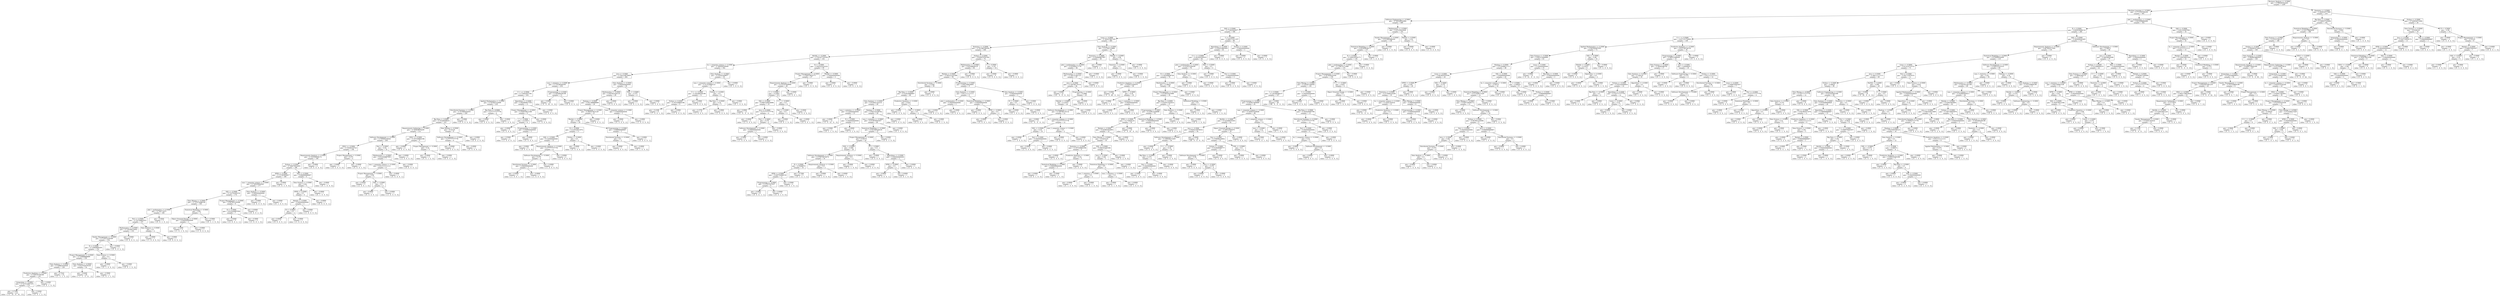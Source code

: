 digraph Tree {
0 [label="Business Analysis <= 0.5000\ngini = 0.789259763245\nsamples = 1209", shape="box"] ;
1 [label="Machine Learning <= 0.5000\ngini = 0.771510700238\nsamples = 991", shape="box"] ;
0 -> 1 ;
2 [label="Software Engineering <= 0.5000\ngini = 0.749328552982\nsamples = 689", shape="box"] ;
1 -> 2 ;
3 [label="SAS <= 0.5000\ngini = 0.772625420977\nsamples = 546", shape="box"] ;
2 -> 3 ;
4 [label="Linux <= 0.5000\ngini = 0.785037807183\nsamples = 460", shape="box"] ;
3 -> 4 ;
5 [label="Statistics <= 0.5000\ngini = 0.791586789294\nsamples = 406", shape="box"] ;
4 -> 5 ;
6 [label="MySQL <= 0.5000\ngini = 0.781027725359\nsamples = 332", shape="box"] ;
5 -> 6 ;
7 [label="bc_1_computer science <= 0.5000\ngini = 0.784044559449\nsamples = 302", shape="box"] ;
6 -> 7 ;
8 [label="Java <= 0.5000\ngini = 0.782210870859\nsamples = 284", shape="box"] ;
7 -> 8 ;
9 [label="mas_1_statistics <= 0.5000\ngini = 0.770196540393\nsamples = 254", shape="box"] ;
8 -> 9 ;
10 [label="C++ <= 0.5000\ngini = 0.770952937391\nsamples = 243", shape="box"] ;
9 -> 10 ;
11 [label="Applied Mathematics <= 0.5000\ngini = 0.763562722949\nsamples = 232", shape="box"] ;
10 -> 11 ;
12 [label="Distributed Systems <= 0.5000\ngini = 0.757890202835\nsamples = 226", shape="box"] ;
11 -> 12 ;
13 [label="Big Data <= 0.5000\ngini = 0.75326058025\nsamples = 221", shape="box"] ;
12 -> 13 ;
14 [label="Requirements Gathering <= 0.5000\ngini = 0.745839670259\nsamples = 213", shape="box"] ;
13 -> 14 ;
15 [label="Software Development <= 0.5000\ngini = 0.755094194541\nsamples = 204", shape="box"] ;
14 -> 15 ;
16 [label="SDLC <= 0.5000\ngini = 0.74540333723\nsamples = 194", shape="box"] ;
15 -> 16 ;
17 [label="Requirements Analysis <= 0.5000\ngini = 0.741939058172\nsamples = 190", shape="box"] ;
16 -> 17 ;
18 [label="Python <= 0.5000\ngini = 0.746675916291\nsamples = 186", shape="box"] ;
17 -> 18 ;
19 [label="SPSS <= 0.5000\ngini = 0.737283950617\nsamples = 180", shape="box"] ;
18 -> 19 ;
20 [label="mas_1_computer science <= 0.5000\ngini = 0.738165916563\nsamples = 177", shape="box"] ;
19 -> 20 ;
21 [label="SQL <= 0.5000\ngini = 0.732791650152\nsamples = 174", shape="box"] ;
20 -> 21 ;
22 [label="Data Mining <= 0.5000\ngini = 0.731974288338\nsamples = 165", shape="box"] ;
21 -> 22 ;
23 [label="phd_1_mathematics <= 0.5000\ngini = 0.726171875\nsamples = 160", shape="box"] ;
22 -> 23 ;
24 [label="Perl <= 0.5000\ngini = 0.722706803521\nsamples = 157", shape="box"] ;
23 -> 24 ;
25 [label="Mathematics <= 0.5000\ngini = 0.718168574402\nsamples = 155", shape="box"] ;
24 -> 25 ;
26 [label="Vendor Management <= 0.5000\ngini = 0.715972339349\nsamples = 154", shape="box"] ;
25 -> 26 ;
27 [label="R <= 0.5000\ngini = 0.719009695291\nsamples = 152", shape="box"] ;
26 -> 27 ;
28 [label="Project Management <= 0.5000\ngini = 0.716888888889\nsamples = 150", shape="box"] ;
27 -> 28 ;
29 [label="Data Analysis <= 0.5000\ngini = 0.728881835938\nsamples = 128", shape="box"] ;
28 -> 29 ;
30 [label="Predictive Analytics <= 0.5000\ngini = 0.720570749108\nsamples = 116", shape="box"] ;
29 -> 30 ;
31 [label="Integration <= 0.5000\ngini = 0.721512287335\nsamples = 115", shape="box"] ;
30 -> 31 ;
32 [label="gini = 0.7258\nsamples = 112\nvalue = [ 11.  10.  37.  41.  13.]", shape="box"] ;
31 -> 32 ;
33 [label="gini = 0.4444\nsamples = 3\nvalue = [ 0.  0.  1.  2.  0.]", shape="box"] ;
31 -> 33 ;
34 [label="gini = 0.0000\nsamples = 1\nvalue = [ 0.  0.  1.  0.  0.]", shape="box"] ;
30 -> 34 ;
35 [label="gini = 0.7222\nsamples = 12\nvalue = [ 1.  3.  1.  5.  2.]", shape="box"] ;
29 -> 35 ;
36 [label="Data Analysis <= 0.5000\ngini = 0.615702479339\nsamples = 22", shape="box"] ;
28 -> 36 ;
37 [label="gini = 0.6200\nsamples = 20\nvalue = [  1.   1.   5.  11.   2.]", shape="box"] ;
36 -> 37 ;
38 [label="gini = 0.5000\nsamples = 2\nvalue = [ 0.  0.  1.  1.  0.]", shape="box"] ;
36 -> 38 ;
39 [label="Data Science <= 0.5000\ngini = 0.5\nsamples = 2", shape="box"] ;
27 -> 39 ;
40 [label="gini = 0.0000\nsamples = 1\nvalue = [ 0.  1.  0.  0.  0.]", shape="box"] ;
39 -> 40 ;
41 [label="gini = 0.0000\nsamples = 1\nvalue = [ 0.  0.  1.  0.  0.]", shape="box"] ;
39 -> 41 ;
42 [label="gini = 0.0000\nsamples = 2\nvalue = [ 0.  0.  0.  2.  0.]", shape="box"] ;
26 -> 42 ;
43 [label="gini = 0.0000\nsamples = 1\nvalue = [ 0.  0.  0.  0.  1.]", shape="box"] ;
25 -> 43 ;
44 [label="Data Analysis <= 0.5000\ngini = 0.5\nsamples = 2", shape="box"] ;
24 -> 44 ;
45 [label="gini = 0.0000\nsamples = 1\nvalue = [ 1.  0.  0.  0.  0.]", shape="box"] ;
44 -> 45 ;
46 [label="gini = 0.0000\nsamples = 1\nvalue = [ 0.  0.  0.  0.  1.]", shape="box"] ;
44 -> 46 ;
47 [label="gini = 0.4444\nsamples = 3\nvalue = [ 0.  0.  1.  0.  2.]", shape="box"] ;
23 -> 47 ;
48 [label="Statistical Modeling <= 0.5000\ngini = 0.64\nsamples = 5", shape="box"] ;
22 -> 48 ;
49 [label="Object Oriented Design <= 0.5000\ngini = 0.444444444444\nsamples = 3", shape="box"] ;
48 -> 49 ;
50 [label="gini = 0.5000\nsamples = 2\nvalue = [ 1.  0.  1.  0.  0.]", shape="box"] ;
49 -> 50 ;
51 [label="gini = 0.0000\nsamples = 1\nvalue = [ 1.  0.  0.  0.  0.]", shape="box"] ;
49 -> 51 ;
52 [label="gini = 0.5000\nsamples = 2\nvalue = [ 0.  1.  1.  0.  0.]", shape="box"] ;
48 -> 52 ;
53 [label="Project Management <= 0.5000\ngini = 0.567901234568\nsamples = 9", shape="box"] ;
21 -> 53 ;
54 [label="R <= 0.5000\ngini = 0.612244897959\nsamples = 7", shape="box"] ;
53 -> 54 ;
55 [label="gini = 0.6400\nsamples = 5\nvalue = [ 2.  0.  0.  2.  1.]", shape="box"] ;
54 -> 55 ;
56 [label="gini = 0.5000\nsamples = 2\nvalue = [ 1.  0.  0.  1.  0.]", shape="box"] ;
54 -> 56 ;
57 [label="gini = 0.0000\nsamples = 2\nvalue = [ 0.  0.  0.  2.  0.]", shape="box"] ;
53 -> 57 ;
58 [label="Data Analysis <= 0.5000\ngini = 0.444444444444\nsamples = 3", shape="box"] ;
20 -> 58 ;
59 [label="gini = 0.0000\nsamples = 2\nvalue = [ 2.  0.  0.  0.  0.]", shape="box"] ;
58 -> 59 ;
60 [label="gini = 0.0000\nsamples = 1\nvalue = [ 0.  1.  0.  0.  0.]", shape="box"] ;
58 -> 60 ;
61 [label="gini = 0.0000\nsamples = 3\nvalue = [ 0.  0.  3.  0.  0.]", shape="box"] ;
19 -> 61 ;
62 [label="SQL <= 0.5000\ngini = 0.666666666667\nsamples = 6", shape="box"] ;
18 -> 62 ;
63 [label="Data Science <= 0.5000\ngini = 0.64\nsamples = 5", shape="box"] ;
62 -> 63 ;
64 [label="SPSS <= 0.5000\ngini = 0.5\nsamples = 4", shape="box"] ;
63 -> 64 ;
65 [label="Matlab <= 0.5000\ngini = 0.444444444444\nsamples = 3", shape="box"] ;
64 -> 65 ;
66 [label="R <= 0.5000\ngini = 0.5\nsamples = 2", shape="box"] ;
65 -> 66 ;
67 [label="gini = 0.0000\nsamples = 1\nvalue = [ 0.  0.  0.  0.  1.]", shape="box"] ;
66 -> 67 ;
68 [label="gini = 0.0000\nsamples = 1\nvalue = [ 1.  0.  0.  0.  0.]", shape="box"] ;
66 -> 68 ;
69 [label="gini = 0.0000\nsamples = 1\nvalue = [ 1.  0.  0.  0.  0.]", shape="box"] ;
65 -> 69 ;
70 [label="gini = 0.0000\nsamples = 1\nvalue = [ 0.  0.  0.  0.  1.]", shape="box"] ;
64 -> 70 ;
71 [label="gini = 0.0000\nsamples = 1\nvalue = [ 0.  1.  0.  0.  0.]", shape="box"] ;
63 -> 71 ;
72 [label="gini = 0.0000\nsamples = 1\nvalue = [ 0.  1.  0.  0.  0.]", shape="box"] ;
62 -> 72 ;
73 [label="gini = 0.0000\nsamples = 4\nvalue = [ 0.  0.  0.  4.  0.]", shape="box"] ;
17 -> 73 ;
74 [label="Project Management <= 0.5000\ngini = 0.375\nsamples = 4", shape="box"] ;
16 -> 74 ;
75 [label="gini = 0.0000\nsamples = 3\nvalue = [ 0.  3.  0.  0.  0.]", shape="box"] ;
74 -> 75 ;
76 [label="gini = 0.0000\nsamples = 1\nvalue = [ 0.  0.  0.  1.  0.]", shape="box"] ;
74 -> 76 ;
77 [label="Perl <= 0.5000\ngini = 0.54\nsamples = 10", shape="box"] ;
15 -> 77 ;
78 [label="Mathematics <= 0.5000\ngini = 0.612244897959\nsamples = 7", shape="box"] ;
77 -> 78 ;
79 [label="mas_1_computer science <= 0.5000\ngini = 0.611111111111\nsamples = 6", shape="box"] ;
78 -> 79 ;
80 [label="Project Management <= 0.5000\ngini = 0.56\nsamples = 5", shape="box"] ;
79 -> 80 ;
81 [label="gini = 0.4444\nsamples = 3\nvalue = [ 2.  0.  0.  1.  0.]", shape="box"] ;
80 -> 81 ;
82 [label="SQL <= 0.5000\ngini = 0.5\nsamples = 2", shape="box"] ;
80 -> 82 ;
83 [label="gini = 0.0000\nsamples = 1\nvalue = [ 0.  0.  0.  0.  1.]", shape="box"] ;
82 -> 83 ;
84 [label="gini = 0.0000\nsamples = 1\nvalue = [ 1.  0.  0.  0.  0.]", shape="box"] ;
82 -> 84 ;
85 [label="gini = 0.0000\nsamples = 1\nvalue = [ 0.  0.  0.  0.  1.]", shape="box"] ;
79 -> 85 ;
86 [label="gini = 0.0000\nsamples = 1\nvalue = [ 0.  0.  0.  0.  1.]", shape="box"] ;
78 -> 86 ;
87 [label="gini = 0.0000\nsamples = 3\nvalue = [ 3.  0.  0.  0.  0.]", shape="box"] ;
77 -> 87 ;
88 [label="SDLC <= 0.5000\ngini = 0.197530864198\nsamples = 9", shape="box"] ;
14 -> 88 ;
89 [label="gini = 0.0000\nsamples = 4\nvalue = [ 0.  0.  0.  4.  0.]", shape="box"] ;
88 -> 89 ;
90 [label="Project Management <= 0.5000\ngini = 0.32\nsamples = 5", shape="box"] ;
88 -> 90 ;
91 [label="gini = 0.4444\nsamples = 3\nvalue = [ 0.  0.  1.  2.  0.]", shape="box"] ;
90 -> 91 ;
92 [label="gini = 0.0000\nsamples = 2\nvalue = [ 0.  0.  0.  2.  0.]", shape="box"] ;
90 -> 92 ;
93 [label="Data Mining <= 0.5000\ngini = 0.53125\nsamples = 8", shape="box"] ;
13 -> 93 ;
94 [label="Software Development <= 0.5000\ngini = 0.277777777778\nsamples = 6", shape="box"] ;
93 -> 94 ;
95 [label="gini = 0.0000\nsamples = 5\nvalue = [ 0.  5.  0.  0.  0.]", shape="box"] ;
94 -> 95 ;
96 [label="gini = 0.0000\nsamples = 1\nvalue = [ 0.  0.  0.  0.  1.]", shape="box"] ;
94 -> 96 ;
97 [label="gini = 0.0000\nsamples = 2\nvalue = [ 0.  0.  2.  0.  0.]", shape="box"] ;
93 -> 97 ;
98 [label="gini = 0.0000\nsamples = 5\nvalue = [ 5.  0.  0.  0.  0.]", shape="box"] ;
12 -> 98 ;
99 [label="Big Data <= 0.5000\ngini = 0.277777777778\nsamples = 6", shape="box"] ;
11 -> 99 ;
100 [label="gini = 0.0000\nsamples = 5\nvalue = [ 0.  0.  0.  0.  5.]", shape="box"] ;
99 -> 100 ;
101 [label="gini = 0.0000\nsamples = 1\nvalue = [ 0.  1.  0.  0.  0.]", shape="box"] ;
99 -> 101 ;
102 [label="Algorithms <= 0.5000\ngini = 0.462809917355\nsamples = 11", shape="box"] ;
10 -> 102 ;
103 [label="Project Management <= 0.5000\ngini = 0.345679012346\nsamples = 9", shape="box"] ;
102 -> 103 ;
104 [label="C <= 0.5000\ngini = 0.21875\nsamples = 8", shape="box"] ;
103 -> 104 ;
105 [label="gini = 0.0000\nsamples = 5\nvalue = [ 0.  0.  0.  0.  5.]", shape="box"] ;
104 -> 105 ;
106 [label="Programming <= 0.5000\ngini = 0.444444444444\nsamples = 3", shape="box"] ;
104 -> 106 ;
107 [label="gini = 0.5000\nsamples = 2\nvalue = [ 1.  0.  0.  0.  1.]", shape="box"] ;
106 -> 107 ;
108 [label="gini = 0.0000\nsamples = 1\nvalue = [ 0.  0.  0.  0.  1.]", shape="box"] ;
106 -> 108 ;
109 [label="gini = 0.0000\nsamples = 1\nvalue = [ 1.  0.  0.  0.  0.]", shape="box"] ;
103 -> 109 ;
110 [label="gini = 0.0000\nsamples = 2\nvalue = [ 2.  0.  0.  0.  0.]", shape="box"] ;
102 -> 110 ;
111 [label="Programming <= 0.5000\ngini = 0.165289256198\nsamples = 11", shape="box"] ;
9 -> 111 ;
112 [label="gini = 0.0000\nsamples = 10\nvalue = [  0.   0.  10.   0.   0.]", shape="box"] ;
111 -> 112 ;
113 [label="gini = 0.0000\nsamples = 1\nvalue = [ 0.  0.  0.  0.  1.]", shape="box"] ;
111 -> 113 ;
114 [label="Data Analysis <= 0.5000\ngini = 0.604444444444\nsamples = 30", shape="box"] ;
8 -> 114 ;
115 [label="Mathematics <= 0.5000\ngini = 0.497041420118\nsamples = 26", shape="box"] ;
114 -> 115 ;
116 [label="Hadoop <= 0.5000\ngini = 0.451388888889\nsamples = 24", shape="box"] ;
115 -> 116 ;
117 [label="Project Management <= 0.5000\ngini = 0.394557823129\nsamples = 21", shape="box"] ;
116 -> 117 ;
118 [label="Matlab <= 0.5000\ngini = 0.345\nsamples = 20", shape="box"] ;
117 -> 118 ;
119 [label="R <= 0.5000\ngini = 0.214532871972\nsamples = 17", shape="box"] ;
118 -> 119 ;
120 [label="SQL <= 0.5000\ngini = 0.124444444444\nsamples = 15", shape="box"] ;
119 -> 120 ;
121 [label="gini = 0.0000\nsamples = 9\nvalue = [ 9.  0.  0.  0.  0.]", shape="box"] ;
120 -> 121 ;
122 [label="Requirements Analysis <= 0.5000\ngini = 0.277777777778\nsamples = 6", shape="box"] ;
120 -> 122 ;
123 [label="Software Development <= 0.5000\ngini = 0.375\nsamples = 4", shape="box"] ;
122 -> 123 ;
124 [label="Distributed Systems <= 0.5000\ngini = 0.444444444444\nsamples = 3", shape="box"] ;
123 -> 124 ;
125 [label="gini = 0.5000\nsamples = 2\nvalue = [ 1.  0.  0.  1.  0.]", shape="box"] ;
124 -> 125 ;
126 [label="gini = 0.0000\nsamples = 1\nvalue = [ 1.  0.  0.  0.  0.]", shape="box"] ;
124 -> 126 ;
127 [label="gini = 0.0000\nsamples = 1\nvalue = [ 1.  0.  0.  0.  0.]", shape="box"] ;
123 -> 127 ;
128 [label="gini = 0.0000\nsamples = 2\nvalue = [ 2.  0.  0.  0.  0.]", shape="box"] ;
122 -> 128 ;
129 [label="Python <= 0.5000\ngini = 0.5\nsamples = 2", shape="box"] ;
119 -> 129 ;
130 [label="gini = 0.0000\nsamples = 1\nvalue = [ 0.  0.  0.  0.  1.]", shape="box"] ;
129 -> 130 ;
131 [label="gini = 0.0000\nsamples = 1\nvalue = [ 1.  0.  0.  0.  0.]", shape="box"] ;
129 -> 131 ;
132 [label="Programming <= 0.5000\ngini = 0.666666666667\nsamples = 3", shape="box"] ;
118 -> 132 ;
133 [label="Distributed Systems <= 0.5000\ngini = 0.5\nsamples = 2", shape="box"] ;
132 -> 133 ;
134 [label="gini = 0.0000\nsamples = 1\nvalue = [ 1.  0.  0.  0.  0.]", shape="box"] ;
133 -> 134 ;
135 [label="gini = 0.0000\nsamples = 1\nvalue = [ 0.  1.  0.  0.  0.]", shape="box"] ;
133 -> 135 ;
136 [label="gini = 0.0000\nsamples = 1\nvalue = [ 0.  0.  0.  0.  1.]", shape="box"] ;
132 -> 136 ;
137 [label="gini = 0.0000\nsamples = 1\nvalue = [ 0.  0.  0.  0.  1.]", shape="box"] ;
117 -> 137 ;
138 [label="mas_1_computer science <= 0.5000\ngini = 0.444444444444\nsamples = 3", shape="box"] ;
116 -> 138 ;
139 [label="gini = 0.0000\nsamples = 2\nvalue = [ 0.  0.  0.  0.  2.]", shape="box"] ;
138 -> 139 ;
140 [label="gini = 0.0000\nsamples = 1\nvalue = [ 1.  0.  0.  0.  0.]", shape="box"] ;
138 -> 140 ;
141 [label="gini = 0.0000\nsamples = 2\nvalue = [ 0.  0.  0.  0.  2.]", shape="box"] ;
115 -> 141 ;
142 [label="SQL <= 0.5000\ngini = 0.375\nsamples = 4", shape="box"] ;
114 -> 142 ;
143 [label="gini = 0.0000\nsamples = 1\nvalue = [ 0.  0.  1.  0.  0.]", shape="box"] ;
142 -> 143 ;
144 [label="gini = 0.0000\nsamples = 3\nvalue = [ 0.  3.  0.  0.  0.]", shape="box"] ;
142 -> 144 ;
145 [label="Data Analysis <= 0.5000\ngini = 0.376543209877\nsamples = 18", shape="box"] ;
7 -> 145 ;
146 [label="mas_1_computer science <= 0.5000\ngini = 0.311418685121\nsamples = 17", shape="box"] ;
145 -> 146 ;
147 [label="C++ <= 0.5000\ngini = 0.165289256198\nsamples = 11", shape="box"] ;
146 -> 147 ;
148 [label="Python <= 0.5000\ngini = 0.197530864198\nsamples = 9", shape="box"] ;
147 -> 148 ;
149 [label="gini = 0.2188\nsamples = 8\nvalue = [ 7.  0.  0.  1.  0.]", shape="box"] ;
148 -> 149 ;
150 [label="gini = 0.0000\nsamples = 1\nvalue = [ 1.  0.  0.  0.  0.]", shape="box"] ;
148 -> 150 ;
151 [label="gini = 0.0000\nsamples = 2\nvalue = [ 2.  0.  0.  0.  0.]", shape="box"] ;
147 -> 151 ;
152 [label="Python <= 0.5000\ngini = 0.5\nsamples = 6", shape="box"] ;
146 -> 152 ;
153 [label="Big Data <= 0.5000\ngini = 0.32\nsamples = 5", shape="box"] ;
152 -> 153 ;
154 [label="gini = 0.3750\nsamples = 4\nvalue = [ 3.  0.  0.  0.  1.]", shape="box"] ;
153 -> 154 ;
155 [label="gini = 0.0000\nsamples = 1\nvalue = [ 1.  0.  0.  0.  0.]", shape="box"] ;
153 -> 155 ;
156 [label="gini = 0.0000\nsamples = 1\nvalue = [ 0.  1.  0.  0.  0.]", shape="box"] ;
152 -> 156 ;
157 [label="gini = 0.0000\nsamples = 1\nvalue = [ 0.  1.  0.  0.  0.]", shape="box"] ;
145 -> 157 ;
158 [label="R <= 0.5000\ngini = 0.442222222222\nsamples = 30", shape="box"] ;
6 -> 158 ;
159 [label="Project Management <= 0.5000\ngini = 0.326474622771\nsamples = 27", shape="box"] ;
158 -> 159 ;
160 [label="Requirements Analysis <= 0.5000\ngini = 0.275147928994\nsamples = 26", shape="box"] ;
159 -> 160 ;
161 [label="C <= 0.5000\ngini = 0.2208\nsamples = 25", shape="box"] ;
160 -> 161 ;
162 [label="SQL <= 0.5000\ngini = 0.0997229916898\nsamples = 19", shape="box"] ;
161 -> 162 ;
163 [label="gini = 0.0000\nsamples = 13\nvalue = [ 13.   0.   0.   0.   0.]", shape="box"] ;
162 -> 163 ;
164 [label="Java <= 0.5000\ngini = 0.277777777778\nsamples = 6", shape="box"] ;
162 -> 164 ;
165 [label="gini = 0.0000\nsamples = 2\nvalue = [ 2.  0.  0.  0.  0.]", shape="box"] ;
164 -> 165 ;
166 [label="Perl <= 0.5000\ngini = 0.375\nsamples = 4", shape="box"] ;
164 -> 166 ;
167 [label="Software Development <= 0.5000\ngini = 0.444444444444\nsamples = 3", shape="box"] ;
166 -> 167 ;
168 [label="gini = 0.5000\nsamples = 2\nvalue = [ 1.  0.  0.  0.  1.]", shape="box"] ;
167 -> 168 ;
169 [label="gini = 0.0000\nsamples = 1\nvalue = [ 1.  0.  0.  0.  0.]", shape="box"] ;
167 -> 169 ;
170 [label="gini = 0.0000\nsamples = 1\nvalue = [ 1.  0.  0.  0.  0.]", shape="box"] ;
166 -> 170 ;
171 [label="C++ <= 0.5000\ngini = 0.5\nsamples = 6", shape="box"] ;
161 -> 171 ;
172 [label="Perl <= 0.5000\ngini = 0.5\nsamples = 2", shape="box"] ;
171 -> 172 ;
173 [label="gini = 0.0000\nsamples = 1\nvalue = [ 0.  0.  1.  0.  0.]", shape="box"] ;
172 -> 173 ;
174 [label="gini = 0.0000\nsamples = 1\nvalue = [ 0.  0.  0.  1.  0.]", shape="box"] ;
172 -> 174 ;
175 [label="gini = 0.0000\nsamples = 4\nvalue = [ 4.  0.  0.  0.  0.]", shape="box"] ;
171 -> 175 ;
176 [label="gini = 0.0000\nsamples = 1\nvalue = [ 0.  0.  0.  1.  0.]", shape="box"] ;
160 -> 176 ;
177 [label="gini = 0.0000\nsamples = 1\nvalue = [ 0.  1.  0.  0.  0.]", shape="box"] ;
159 -> 177 ;
178 [label="Matlab <= 0.5000\ngini = 0.444444444444\nsamples = 3", shape="box"] ;
158 -> 178 ;
179 [label="gini = 0.0000\nsamples = 2\nvalue = [ 0.  2.  0.  0.  0.]", shape="box"] ;
178 -> 179 ;
180 [label="gini = 0.0000\nsamples = 1\nvalue = [ 0.  0.  1.  0.  0.]", shape="box"] ;
178 -> 180 ;
181 [label="Python <= 0.5000\ngini = 0.659970781592\nsamples = 74", shape="box"] ;
5 -> 181 ;
182 [label="Mathematics <= 0.5000\ngini = 0.62548828125\nsamples = 64", shape="box"] ;
181 -> 182 ;
183 [label="Matlab <= 0.5000\ngini = 0.595231255386\nsamples = 59", shape="box"] ;
182 -> 183 ;
184 [label="Distributed Systems <= 0.5000\ngini = 0.5344\nsamples = 50", shape="box"] ;
183 -> 184 ;
185 [label="Big Data <= 0.5000\ngini = 0.510416666667\nsamples = 48", shape="box"] ;
184 -> 185 ;
186 [label="Data Analysis <= 0.5000\ngini = 0.470041322314\nsamples = 44", shape="box"] ;
185 -> 186 ;
187 [label="mas_1_statistics <= 0.5000\ngini = 0.124444444444\nsamples = 15", shape="box"] ;
186 -> 187 ;
188 [label="gini = 0.0000\nsamples = 12\nvalue = [  0.   0.  12.   0.   0.]", shape="box"] ;
187 -> 188 ;
189 [label="R <= 0.5000\ngini = 0.444444444444\nsamples = 3", shape="box"] ;
187 -> 189 ;
190 [label="gini = 0.5000\nsamples = 2\nvalue = [ 0.  1.  1.  0.  0.]", shape="box"] ;
189 -> 190 ;
191 [label="gini = 0.0000\nsamples = 1\nvalue = [ 0.  0.  1.  0.  0.]", shape="box"] ;
189 -> 191 ;
192 [label="Hadoop <= 0.5000\ngini = 0.592152199762\nsamples = 29", shape="box"] ;
186 -> 192 ;
193 [label="mas_1_statistics <= 0.5000\ngini = 0.573979591837\nsamples = 28", shape="box"] ;
192 -> 193 ;
194 [label="Statistical Modeling <= 0.5000\ngini = 0.551440329218\nsamples = 27", shape="box"] ;
193 -> 194 ;
195 [label="Project Management <= 0.5000\ngini = 0.59375\nsamples = 24", shape="box"] ;
194 -> 195 ;
196 [label="SQL <= 0.5000\ngini = 0.585\nsamples = 20", shape="box"] ;
195 -> 196 ;
197 [label="Software Development <= 0.5000\ngini = 0.574074074074\nsamples = 18", shape="box"] ;
196 -> 197 ;
198 [label="R <= 0.5000\ngini = 0.5546875\nsamples = 16", shape="box"] ;
197 -> 198 ;
199 [label="SPSS <= 0.5000\ngini = 0.429752066116\nsamples = 11", shape="box"] ;
198 -> 199 ;
200 [label="Programming <= 0.5000\ngini = 0.37037037037\nsamples = 9", shape="box"] ;
199 -> 200 ;
201 [label="gini = 0.4062\nsamples = 8\nvalue = [ 0.  0.  6.  1.  1.]", shape="box"] ;
200 -> 201 ;
202 [label="gini = 0.0000\nsamples = 1\nvalue = [ 0.  0.  1.  0.  0.]", shape="box"] ;
200 -> 202 ;
203 [label="gini = 0.5000\nsamples = 2\nvalue = [ 0.  0.  1.  0.  1.]", shape="box"] ;
199 -> 203 ;
204 [label="gini = 0.7200\nsamples = 5\nvalue = [ 0.  1.  2.  1.  1.]", shape="box"] ;
198 -> 204 ;
205 [label="Requirements Analysis <= 0.5000\ngini = 0.5\nsamples = 2", shape="box"] ;
197 -> 205 ;
206 [label="gini = 0.0000\nsamples = 1\nvalue = [ 0.  1.  0.  0.  0.]", shape="box"] ;
205 -> 206 ;
207 [label="gini = 0.0000\nsamples = 1\nvalue = [ 0.  0.  1.  0.  0.]", shape="box"] ;
205 -> 207 ;
208 [label="Requirements Analysis <= 0.5000\ngini = 0.5\nsamples = 2", shape="box"] ;
196 -> 208 ;
209 [label="gini = 0.0000\nsamples = 1\nvalue = [ 0.  0.  1.  0.  0.]", shape="box"] ;
208 -> 209 ;
210 [label="gini = 0.0000\nsamples = 1\nvalue = [ 0.  1.  0.  0.  0.]", shape="box"] ;
208 -> 210 ;
211 [label="R <= 0.5000\ngini = 0.5\nsamples = 4", shape="box"] ;
195 -> 211 ;
212 [label="gini = 0.0000\nsamples = 1\nvalue = [ 0.  0.  0.  0.  1.]", shape="box"] ;
211 -> 212 ;
213 [label="Algorithms <= 0.5000\ngini = 0.444444444444\nsamples = 3", shape="box"] ;
211 -> 213 ;
214 [label="SPSS <= 0.5000\ngini = 0.5\nsamples = 2", shape="box"] ;
213 -> 214 ;
215 [label="gini = 0.0000\nsamples = 1\nvalue = [ 0.  0.  0.  0.  1.]", shape="box"] ;
214 -> 215 ;
216 [label="gini = 0.0000\nsamples = 1\nvalue = [ 0.  0.  1.  0.  0.]", shape="box"] ;
214 -> 216 ;
217 [label="gini = 0.0000\nsamples = 1\nvalue = [ 0.  0.  1.  0.  0.]", shape="box"] ;
213 -> 217 ;
218 [label="gini = 0.0000\nsamples = 3\nvalue = [ 0.  0.  3.  0.  0.]", shape="box"] ;
194 -> 218 ;
219 [label="gini = 0.0000\nsamples = 1\nvalue = [ 0.  1.  0.  0.  0.]", shape="box"] ;
193 -> 219 ;
220 [label="gini = 0.0000\nsamples = 1\nvalue = [ 0.  1.  0.  0.  0.]", shape="box"] ;
192 -> 220 ;
221 [label="Predictive Analytics <= 0.5000\ngini = 0.625\nsamples = 4", shape="box"] ;
185 -> 221 ;
222 [label="gini = 0.0000\nsamples = 2\nvalue = [ 0.  2.  0.  0.  0.]", shape="box"] ;
221 -> 222 ;
223 [label="SQL <= 0.5000\ngini = 0.5\nsamples = 2", shape="box"] ;
221 -> 223 ;
224 [label="gini = 0.0000\nsamples = 1\nvalue = [ 0.  0.  0.  0.  1.]", shape="box"] ;
223 -> 224 ;
225 [label="gini = 0.0000\nsamples = 1\nvalue = [ 0.  0.  1.  0.  0.]", shape="box"] ;
223 -> 225 ;
226 [label="gini = 0.0000\nsamples = 2\nvalue = [ 0.  2.  0.  0.  0.]", shape="box"] ;
184 -> 226 ;
227 [label="Programming <= 0.5000\ngini = 0.691358024691\nsamples = 9", shape="box"] ;
183 -> 227 ;
228 [label="Data Analysis <= 0.5000\ngini = 0.611111111111\nsamples = 6", shape="box"] ;
227 -> 228 ;
229 [label="phd_1_mathematics <= 0.5000\ngini = 0.444444444444\nsamples = 3", shape="box"] ;
228 -> 229 ;
230 [label="gini = 0.0000\nsamples = 2\nvalue = [ 0.  0.  2.  0.  0.]", shape="box"] ;
229 -> 230 ;
231 [label="gini = 0.0000\nsamples = 1\nvalue = [ 0.  0.  0.  0.  1.]", shape="box"] ;
229 -> 231 ;
232 [label="Statistical Modeling <= 0.5000\ngini = 0.444444444444\nsamples = 3", shape="box"] ;
228 -> 232 ;
233 [label="gini = 0.0000\nsamples = 1\nvalue = [ 0.  0.  0.  0.  1.]", shape="box"] ;
232 -> 233 ;
234 [label="SPSS <= 0.5000\ngini = 0.5\nsamples = 2", shape="box"] ;
232 -> 234 ;
235 [label="gini = 0.0000\nsamples = 1\nvalue = [ 0.  0.  0.  1.  0.]", shape="box"] ;
234 -> 235 ;
236 [label="gini = 0.0000\nsamples = 1\nvalue = [ 0.  0.  0.  0.  1.]", shape="box"] ;
234 -> 236 ;
237 [label="Data Analysis <= 0.5000\ngini = 0.444444444444\nsamples = 3", shape="box"] ;
227 -> 237 ;
238 [label="R <= 0.5000\ngini = 0.5\nsamples = 2", shape="box"] ;
237 -> 238 ;
239 [label="gini = 0.0000\nsamples = 1\nvalue = [ 0.  1.  0.  0.  0.]", shape="box"] ;
238 -> 239 ;
240 [label="gini = 0.0000\nsamples = 1\nvalue = [ 0.  0.  0.  0.  1.]", shape="box"] ;
238 -> 240 ;
241 [label="gini = 0.0000\nsamples = 1\nvalue = [ 0.  1.  0.  0.  0.]", shape="box"] ;
237 -> 241 ;
242 [label="gini = 0.0000\nsamples = 5\nvalue = [ 0.  0.  0.  0.  5.]", shape="box"] ;
182 -> 242 ;
243 [label="C <= 0.5000\ngini = 0.18\nsamples = 10", shape="box"] ;
181 -> 243 ;
244 [label="gini = 0.0000\nsamples = 9\nvalue = [ 0.  9.  0.  0.  0.]", shape="box"] ;
243 -> 244 ;
245 [label="gini = 0.0000\nsamples = 1\nvalue = [ 0.  0.  0.  0.  1.]", shape="box"] ;
243 -> 245 ;
246 [label="Data Analysis <= 0.5000\ngini = 0.37585733882\nsamples = 54", shape="box"] ;
4 -> 246 ;
247 [label="Statistics <= 0.5000\ngini = 0.254060807997\nsamples = 49", shape="box"] ;
246 -> 247 ;
248 [label="phd_1_mathematics <= 0.5000\ngini = 0.223090277778\nsamples = 48", shape="box"] ;
247 -> 248 ;
249 [label="Mathematics <= 0.5000\ngini = 0.190131281123\nsamples = 47", shape="box"] ;
248 -> 249 ;
250 [label="Java <= 0.5000\ngini = 0.158790170132\nsamples = 46", shape="box"] ;
249 -> 250 ;
251 [label="gini = 0.0000\nsamples = 21\nvalue = [ 21.   0.   0.   0.   0.]", shape="box"] ;
250 -> 251 ;
252 [label="Programming <= 0.5000\ngini = 0.2688\nsamples = 25", shape="box"] ;
250 -> 252 ;
253 [label="Matlab <= 0.5000\ngini = 0.21875\nsamples = 24", shape="box"] ;
252 -> 253 ;
254 [label="Software Development <= 0.5000\ngini = 0.158790170132\nsamples = 23", shape="box"] ;
253 -> 254 ;
255 [label="gini = 0.0000\nsamples = 11\nvalue = [ 11.   0.   0.   0.   0.]", shape="box"] ;
254 -> 255 ;
256 [label="bc_1_computer science <= 0.5000\ngini = 0.277777777778\nsamples = 12", shape="box"] ;
254 -> 256 ;
257 [label="SQL <= 0.5000\ngini = 0.18\nsamples = 10", shape="box"] ;
256 -> 257 ;
258 [label="gini = 0.0000\nsamples = 7\nvalue = [ 7.  0.  0.  0.  0.]", shape="box"] ;
257 -> 258 ;
259 [label="Perl <= 0.5000\ngini = 0.444444444444\nsamples = 3", shape="box"] ;
257 -> 259 ;
260 [label="gini = 0.0000\nsamples = 2\nvalue = [ 2.  0.  0.  0.  0.]", shape="box"] ;
259 -> 260 ;
261 [label="gini = 0.0000\nsamples = 1\nvalue = [ 0.  0.  0.  0.  1.]", shape="box"] ;
259 -> 261 ;
262 [label="mas_1_computer science <= 0.5000\ngini = 0.5\nsamples = 2", shape="box"] ;
256 -> 262 ;
263 [label="gini = 0.0000\nsamples = 1\nvalue = [ 0.  0.  0.  0.  1.]", shape="box"] ;
262 -> 263 ;
264 [label="gini = 0.0000\nsamples = 1\nvalue = [ 1.  0.  0.  0.  0.]", shape="box"] ;
262 -> 264 ;
265 [label="gini = 0.0000\nsamples = 1\nvalue = [ 0.  0.  0.  0.  1.]", shape="box"] ;
253 -> 265 ;
266 [label="gini = 0.0000\nsamples = 1\nvalue = [ 0.  0.  0.  0.  1.]", shape="box"] ;
252 -> 266 ;
267 [label="gini = 0.0000\nsamples = 1\nvalue = [ 0.  0.  0.  0.  1.]", shape="box"] ;
249 -> 267 ;
268 [label="gini = 0.0000\nsamples = 1\nvalue = [ 0.  1.  0.  0.  0.]", shape="box"] ;
248 -> 268 ;
269 [label="gini = 0.0000\nsamples = 1\nvalue = [ 0.  0.  1.  0.  0.]", shape="box"] ;
247 -> 269 ;
270 [label="Matlab <= 0.5000\ngini = 0.56\nsamples = 5", shape="box"] ;
246 -> 270 ;
271 [label="Statistics <= 0.5000\ngini = 0.5\nsamples = 2", shape="box"] ;
270 -> 271 ;
272 [label="gini = 0.0000\nsamples = 1\nvalue = [ 0.  0.  0.  0.  1.]", shape="box"] ;
271 -> 272 ;
273 [label="gini = 0.0000\nsamples = 1\nvalue = [ 0.  0.  1.  0.  0.]", shape="box"] ;
271 -> 273 ;
274 [label="gini = 0.0000\nsamples = 3\nvalue = [ 0.  3.  0.  0.  0.]", shape="box"] ;
270 -> 274 ;
275 [label="C <= 0.5000\ngini = 0.286371011357\nsamples = 86", shape="box"] ;
3 -> 275 ;
276 [label="Algorithms <= 0.5000\ngini = 0.259253883002\nsamples = 83", shape="box"] ;
275 -> 276 ;
277 [label="C++ <= 0.5000\ngini = 0.241820345033\nsamples = 82", shape="box"] ;
276 -> 277 ;
278 [label="phd_1_mathematics <= 0.5000\ngini = 0.212031558185\nsamples = 78", shape="box"] ;
277 -> 278 ;
279 [label="R <= 0.5000\ngini = 0.195290858726\nsamples = 76", shape="box"] ;
278 -> 279 ;
280 [label="Predictive Analytics <= 0.5000\ngini = 0.054012345679\nsamples = 36", shape="box"] ;
279 -> 280 ;
281 [label="gini = 0.0000\nsamples = 26\nvalue = [  0.   0.  26.   0.   0.]", shape="box"] ;
280 -> 281 ;
282 [label="SPSS <= 0.5000\ngini = 0.18\nsamples = 10", shape="box"] ;
280 -> 282 ;
283 [label="gini = 0.0000\nsamples = 7\nvalue = [ 0.  0.  7.  0.  0.]", shape="box"] ;
282 -> 283 ;
284 [label="mas_1_statistics <= 0.5000\ngini = 0.444444444444\nsamples = 3", shape="box"] ;
282 -> 284 ;
285 [label="gini = 0.0000\nsamples = 1\nvalue = [ 0.  0.  0.  0.  1.]", shape="box"] ;
284 -> 285 ;
286 [label="gini = 0.0000\nsamples = 2\nvalue = [ 0.  0.  2.  0.  0.]", shape="box"] ;
284 -> 286 ;
287 [label="Mathematics <= 0.5000\ngini = 0.30625\nsamples = 40", shape="box"] ;
279 -> 287 ;
288 [label="Project Management <= 0.5000\ngini = 0.274819197896\nsamples = 39", shape="box"] ;
287 -> 288 ;
289 [label="Big Data <= 0.5000\ngini = 0.243973703433\nsamples = 37", shape="box"] ;
288 -> 289 ;
290 [label="Programming <= 0.5000\ngini = 0.210612244898\nsamples = 35", shape="box"] ;
289 -> 290 ;
291 [label="SPSS <= 0.5000\ngini = 0.173828125\nsamples = 32", shape="box"] ;
290 -> 291 ;
292 [label="Matlab <= 0.5000\ngini = 0.243801652893\nsamples = 22", shape="box"] ;
291 -> 292 ;
293 [label="Data Mining <= 0.5000\ngini = 0.3203125\nsamples = 16", shape="box"] ;
292 -> 293 ;
294 [label="Statistics <= 0.5000\ngini = 0.197530864198\nsamples = 9", shape="box"] ;
293 -> 294 ;
295 [label="gini = 0.0000\nsamples = 4\nvalue = [ 0.  0.  4.  0.  0.]", shape="box"] ;
294 -> 295 ;
296 [label="Predictive Analytics <= 0.5000\ngini = 0.32\nsamples = 5", shape="box"] ;
294 -> 296 ;
297 [label="Statistical Modeling <= 0.5000\ngini = 0.444444444444\nsamples = 3", shape="box"] ;
296 -> 297 ;
298 [label="gini = 0.0000\nsamples = 1\nvalue = [ 0.  0.  1.  0.  0.]", shape="box"] ;
297 -> 298 ;
299 [label="gini = 0.5000\nsamples = 2\nvalue = [ 0.  0.  1.  1.  0.]", shape="box"] ;
297 -> 299 ;
300 [label="gini = 0.0000\nsamples = 2\nvalue = [ 0.  0.  2.  0.  0.]", shape="box"] ;
296 -> 300 ;
301 [label="SQL <= 0.5000\ngini = 0.408163265306\nsamples = 7", shape="box"] ;
293 -> 301 ;
302 [label="Java <= 0.5000\ngini = 0.48\nsamples = 5", shape="box"] ;
301 -> 302 ;
303 [label="Statistical Modeling <= 0.5000\ngini = 0.5\nsamples = 4", shape="box"] ;
302 -> 303 ;
304 [label="mas_1_statistics <= 0.5000\ngini = 0.5\nsamples = 2", shape="box"] ;
303 -> 304 ;
305 [label="gini = 0.0000\nsamples = 1\nvalue = [ 0.  1.  0.  0.  0.]", shape="box"] ;
304 -> 305 ;
306 [label="gini = 0.0000\nsamples = 1\nvalue = [ 0.  0.  1.  0.  0.]", shape="box"] ;
304 -> 306 ;
307 [label="mas_1_statistics <= 0.5000\ngini = 0.5\nsamples = 2", shape="box"] ;
303 -> 307 ;
308 [label="gini = 0.0000\nsamples = 1\nvalue = [ 0.  0.  1.  0.  0.]", shape="box"] ;
307 -> 308 ;
309 [label="gini = 0.0000\nsamples = 1\nvalue = [ 0.  1.  0.  0.  0.]", shape="box"] ;
307 -> 309 ;
310 [label="gini = 0.0000\nsamples = 1\nvalue = [ 0.  0.  1.  0.  0.]", shape="box"] ;
302 -> 310 ;
311 [label="gini = 0.0000\nsamples = 2\nvalue = [ 0.  0.  2.  0.  0.]", shape="box"] ;
301 -> 311 ;
312 [label="gini = 0.0000\nsamples = 6\nvalue = [ 0.  0.  6.  0.  0.]", shape="box"] ;
292 -> 312 ;
313 [label="gini = 0.0000\nsamples = 10\nvalue = [  0.   0.  10.   0.   0.]", shape="box"] ;
291 -> 313 ;
314 [label="Statistical Modeling <= 0.5000\ngini = 0.444444444444\nsamples = 3", shape="box"] ;
290 -> 314 ;
315 [label="gini = 0.0000\nsamples = 1\nvalue = [ 0.  0.  0.  0.  1.]", shape="box"] ;
314 -> 315 ;
316 [label="gini = 0.0000\nsamples = 2\nvalue = [ 0.  0.  2.  0.  0.]", shape="box"] ;
314 -> 316 ;
317 [label="Data Analysis <= 0.5000\ngini = 0.5\nsamples = 2", shape="box"] ;
289 -> 317 ;
318 [label="gini = 0.0000\nsamples = 1\nvalue = [ 0.  1.  0.  0.  0.]", shape="box"] ;
317 -> 318 ;
319 [label="gini = 0.0000\nsamples = 1\nvalue = [ 0.  0.  1.  0.  0.]", shape="box"] ;
317 -> 319 ;
320 [label="Statistical Modeling <= 0.5000\ngini = 0.5\nsamples = 2", shape="box"] ;
288 -> 320 ;
321 [label="gini = 0.0000\nsamples = 1\nvalue = [ 0.  0.  0.  1.  0.]", shape="box"] ;
320 -> 321 ;
322 [label="gini = 0.0000\nsamples = 1\nvalue = [ 0.  0.  1.  0.  0.]", shape="box"] ;
320 -> 322 ;
323 [label="gini = 0.0000\nsamples = 1\nvalue = [ 0.  1.  0.  0.  0.]", shape="box"] ;
287 -> 323 ;
324 [label="Data Analysis <= 0.5000\ngini = 0.5\nsamples = 2", shape="box"] ;
278 -> 324 ;
325 [label="gini = 0.0000\nsamples = 1\nvalue = [ 0.  1.  0.  0.  0.]", shape="box"] ;
324 -> 325 ;
326 [label="gini = 0.0000\nsamples = 1\nvalue = [ 0.  0.  1.  0.  0.]", shape="box"] ;
324 -> 326 ;
327 [label="SQL <= 0.5000\ngini = 0.5\nsamples = 4", shape="box"] ;
277 -> 327 ;
328 [label="gini = 0.0000\nsamples = 1\nvalue = [ 0.  1.  0.  0.  0.]", shape="box"] ;
327 -> 328 ;
329 [label="Perl <= 0.5000\ngini = 0.444444444444\nsamples = 3", shape="box"] ;
327 -> 329 ;
330 [label="gini = 0.0000\nsamples = 2\nvalue = [ 0.  0.  2.  0.  0.]", shape="box"] ;
329 -> 330 ;
331 [label="gini = 0.0000\nsamples = 1\nvalue = [ 0.  1.  0.  0.  0.]", shape="box"] ;
329 -> 331 ;
332 [label="gini = 0.0000\nsamples = 1\nvalue = [ 0.  0.  0.  0.  1.]", shape="box"] ;
276 -> 332 ;
333 [label="Python <= 0.5000\ngini = 0.444444444444\nsamples = 3", shape="box"] ;
275 -> 333 ;
334 [label="gini = 0.0000\nsamples = 2\nvalue = [ 0.  2.  0.  0.  0.]", shape="box"] ;
333 -> 334 ;
335 [label="gini = 0.0000\nsamples = 1\nvalue = [ 0.  0.  1.  0.  0.]", shape="box"] ;
333 -> 335 ;
336 [label="Mathematics <= 0.5000\ngini = 0.25125923028\nsamples = 143", shape="box"] ;
2 -> 336 ;
337 [label="Vendor Management <= 0.5000\ngini = 0.213085486242\nsamples = 138", shape="box"] ;
336 -> 337 ;
338 [label="Statistical Modeling <= 0.5000\ngini = 0.201609036177\nsamples = 137", shape="box"] ;
337 -> 338 ;
339 [label="R <= 0.5000\ngini = 0.190419550173\nsamples = 136", shape="box"] ;
338 -> 339 ;
340 [label="phd_1_mathematics <= 0.5000\ngini = 0.178875171468\nsamples = 135", shape="box"] ;
339 -> 340 ;
341 [label="Project Management <= 0.5000\ngini = 0.167409222544\nsamples = 134", shape="box"] ;
340 -> 341 ;
342 [label="Data Mining <= 0.5000\ngini = 0.145207100592\nsamples = 130", shape="box"] ;
341 -> 342 ;
343 [label="C <= 0.5000\ngini = 0.134168268337\nsamples = 127", shape="box"] ;
342 -> 343 ;
344 [label="Programming <= 0.5000\ngini = 0.203627495809\nsamples = 81", shape="box"] ;
343 -> 344 ;
345 [label="mas_1_computer science <= 0.5000\ngini = 0.165657439446\nsamples = 68", shape="box"] ;
344 -> 345 ;
346 [label="MySQL <= 0.5000\ngini = 0.122268470343\nsamples = 62", shape="box"] ;
345 -> 346 ;
347 [label="Java <= 0.5000\ngini = 0.0444214876033\nsamples = 44", shape="box"] ;
346 -> 347 ;
348 [label="Software Development <= 0.5000\ngini = 0.104938271605\nsamples = 18", shape="box"] ;
347 -> 348 ;
349 [label="gini = 0.0000\nsamples = 8\nvalue = [ 8.  0.  0.  0.  0.]", shape="box"] ;
348 -> 349 ;
350 [label="C++ <= 0.5000\ngini = 0.18\nsamples = 10", shape="box"] ;
348 -> 350 ;
351 [label="Big Data <= 0.5000\ngini = 0.375\nsamples = 4", shape="box"] ;
350 -> 351 ;
352 [label="Perl <= 0.5000\ngini = 0.444444444444\nsamples = 3", shape="box"] ;
351 -> 352 ;
353 [label="gini = 0.5000\nsamples = 2\nvalue = [ 1.  0.  0.  0.  1.]", shape="box"] ;
352 -> 353 ;
354 [label="gini = 0.0000\nsamples = 1\nvalue = [ 1.  0.  0.  0.  0.]", shape="box"] ;
352 -> 354 ;
355 [label="gini = 0.0000\nsamples = 1\nvalue = [ 1.  0.  0.  0.  0.]", shape="box"] ;
351 -> 355 ;
356 [label="gini = 0.0000\nsamples = 6\nvalue = [ 6.  0.  0.  0.  0.]", shape="box"] ;
350 -> 356 ;
357 [label="gini = 0.0000\nsamples = 26\nvalue = [ 26.   0.   0.   0.   0.]", shape="box"] ;
347 -> 357 ;
358 [label="Object Oriented Design <= 0.5000\ngini = 0.29012345679\nsamples = 18", shape="box"] ;
346 -> 358 ;
359 [label="Perl <= 0.5000\ngini = 0.378698224852\nsamples = 13", shape="box"] ;
358 -> 359 ;
360 [label="Python <= 0.5000\ngini = 0.314049586777\nsamples = 11", shape="box"] ;
359 -> 360 ;
361 [label="Software Development <= 0.5000\ngini = 0.56\nsamples = 5", shape="box"] ;
360 -> 361 ;
362 [label="gini = 0.0000\nsamples = 1\nvalue = [ 0.  0.  0.  0.  1.]", shape="box"] ;
361 -> 362 ;
363 [label="Java <= 0.5000\ngini = 0.375\nsamples = 4", shape="box"] ;
361 -> 363 ;
364 [label="gini = 0.0000\nsamples = 1\nvalue = [ 0.  1.  0.  0.  0.]", shape="box"] ;
363 -> 364 ;
365 [label="gini = 0.0000\nsamples = 3\nvalue = [ 3.  0.  0.  0.  0.]", shape="box"] ;
363 -> 365 ;
366 [label="gini = 0.0000\nsamples = 6\nvalue = [ 6.  0.  0.  0.  0.]", shape="box"] ;
360 -> 366 ;
367 [label="SQL <= 0.5000\ngini = 0.5\nsamples = 2", shape="box"] ;
359 -> 367 ;
368 [label="gini = 0.0000\nsamples = 1\nvalue = [ 0.  0.  0.  0.  1.]", shape="box"] ;
367 -> 368 ;
369 [label="gini = 0.0000\nsamples = 1\nvalue = [ 1.  0.  0.  0.  0.]", shape="box"] ;
367 -> 369 ;
370 [label="gini = 0.0000\nsamples = 5\nvalue = [ 5.  0.  0.  0.  0.]", shape="box"] ;
358 -> 370 ;
371 [label="bc_1_computer science <= 0.5000\ngini = 0.5\nsamples = 6", shape="box"] ;
345 -> 371 ;
372 [label="Java <= 0.5000\ngini = 0.32\nsamples = 5", shape="box"] ;
371 -> 372 ;
373 [label="gini = 0.5000\nsamples = 2\nvalue = [ 1.  0.  0.  1.  0.]", shape="box"] ;
372 -> 373 ;
374 [label="gini = 0.0000\nsamples = 3\nvalue = [ 3.  0.  0.  0.  0.]", shape="box"] ;
372 -> 374 ;
375 [label="gini = 0.0000\nsamples = 1\nvalue = [ 0.  1.  0.  0.  0.]", shape="box"] ;
371 -> 375 ;
376 [label="Big Data <= 0.5000\ngini = 0.355029585799\nsamples = 13", shape="box"] ;
344 -> 376 ;
377 [label="Distributed Systems <= 0.5000\ngini = 0.277777777778\nsamples = 12", shape="box"] ;
376 -> 377 ;
378 [label="Perl <= 0.5000\ngini = 0.444444444444\nsamples = 6", shape="box"] ;
377 -> 378 ;
379 [label="bc_1_computer science <= 0.5000\ngini = 0.32\nsamples = 5", shape="box"] ;
378 -> 379 ;
380 [label="gini = 0.0000\nsamples = 3\nvalue = [ 3.  0.  0.  0.  0.]", shape="box"] ;
379 -> 380 ;
381 [label="Software Development <= 0.5000\ngini = 0.5\nsamples = 2", shape="box"] ;
379 -> 381 ;
382 [label="gini = 0.0000\nsamples = 1\nvalue = [ 0.  0.  0.  0.  1.]", shape="box"] ;
381 -> 382 ;
383 [label="gini = 0.0000\nsamples = 1\nvalue = [ 1.  0.  0.  0.  0.]", shape="box"] ;
381 -> 383 ;
384 [label="gini = 0.0000\nsamples = 1\nvalue = [ 0.  0.  0.  0.  1.]", shape="box"] ;
378 -> 384 ;
385 [label="gini = 0.0000\nsamples = 6\nvalue = [ 6.  0.  0.  0.  0.]", shape="box"] ;
377 -> 385 ;
386 [label="gini = 0.0000\nsamples = 1\nvalue = [ 0.  0.  0.  0.  1.]", shape="box"] ;
376 -> 386 ;
387 [label="gini = 0.0000\nsamples = 46\nvalue = [ 46.   0.   0.   0.   0.]", shape="box"] ;
343 -> 387 ;
388 [label="C <= 0.5000\ngini = 0.444444444444\nsamples = 3", shape="box"] ;
342 -> 388 ;
389 [label="gini = 0.0000\nsamples = 2\nvalue = [ 2.  0.  0.  0.  0.]", shape="box"] ;
388 -> 389 ;
390 [label="gini = 0.0000\nsamples = 1\nvalue = [ 0.  1.  0.  0.  0.]", shape="box"] ;
388 -> 390 ;
391 [label="C++ <= 0.5000\ngini = 0.625\nsamples = 4", shape="box"] ;
341 -> 391 ;
392 [label="Object Oriented Design <= 0.5000\ngini = 0.5\nsamples = 2", shape="box"] ;
391 -> 392 ;
393 [label="gini = 0.0000\nsamples = 1\nvalue = [ 0.  1.  0.  0.  0.]", shape="box"] ;
392 -> 393 ;
394 [label="gini = 0.0000\nsamples = 1\nvalue = [ 0.  0.  0.  0.  1.]", shape="box"] ;
392 -> 394 ;
395 [label="gini = 0.0000\nsamples = 2\nvalue = [ 2.  0.  0.  0.  0.]", shape="box"] ;
391 -> 395 ;
396 [label="gini = 0.0000\nsamples = 1\nvalue = [ 0.  0.  0.  0.  1.]", shape="box"] ;
340 -> 396 ;
397 [label="gini = 0.0000\nsamples = 1\nvalue = [ 0.  1.  0.  0.  0.]", shape="box"] ;
339 -> 397 ;
398 [label="gini = 0.0000\nsamples = 1\nvalue = [ 0.  1.  0.  0.  0.]", shape="box"] ;
338 -> 398 ;
399 [label="gini = 0.0000\nsamples = 1\nvalue = [ 0.  0.  1.  0.  0.]", shape="box"] ;
337 -> 399 ;
400 [label="Matlab <= 0.5000\ngini = 0.32\nsamples = 5", shape="box"] ;
336 -> 400 ;
401 [label="gini = 0.0000\nsamples = 4\nvalue = [ 0.  0.  0.  0.  4.]", shape="box"] ;
400 -> 401 ;
402 [label="gini = 0.0000\nsamples = 1\nvalue = [ 1.  0.  0.  0.  0.]", shape="box"] ;
400 -> 402 ;
403 [label="phd_1_mathematics <= 0.5000\ngini = 0.621858690408\nsamples = 302", shape="box"] ;
1 -> 403 ;
404 [label="R <= 0.5000\ngini = 0.604939496132\nsamples = 284", shape="box"] ;
403 -> 404 ;
405 [label="C++ <= 0.5000\ngini = 0.637151754903\nsamples = 109", shape="box"] ;
404 -> 405 ;
406 [label="Applied Mathematics <= 0.5000\ngini = 0.562582097955\nsamples = 73", shape="box"] ;
405 -> 406 ;
407 [label="Data Science <= 0.5000\ngini = 0.492315444696\nsamples = 63", shape="box"] ;
406 -> 407 ;
408 [label="Hadoop <= 0.5000\ngini = 0.572048611111\nsamples = 48", shape="box"] ;
407 -> 408 ;
409 [label="Linux <= 0.5000\ngini = 0.461805555556\nsamples = 24", shape="box"] ;
408 -> 409 ;
410 [label="SPSS <= 0.5000\ngini = 0.345\nsamples = 20", shape="box"] ;
409 -> 410 ;
411 [label="Statistics <= 0.5000\ngini = 0.277008310249\nsamples = 19", shape="box"] ;
410 -> 411 ;
412 [label="bc_1_computer science <= 0.5000\ngini = 0.14201183432\nsamples = 13", shape="box"] ;
411 -> 412 ;
413 [label="gini = 0.0000\nsamples = 11\nvalue = [  0.  11.   0.   0.   0.]", shape="box"] ;
412 -> 413 ;
414 [label="Predictive Analytics <= 0.5000\ngini = 0.5\nsamples = 2", shape="box"] ;
412 -> 414 ;
415 [label="gini = 0.0000\nsamples = 1\nvalue = [ 1.  0.  0.  0.  0.]", shape="box"] ;
414 -> 415 ;
416 [label="gini = 0.0000\nsamples = 1\nvalue = [ 0.  1.  0.  0.  0.]", shape="box"] ;
414 -> 416 ;
417 [label="Data Mining <= 0.5000\ngini = 0.444444444444\nsamples = 6", shape="box"] ;
411 -> 417 ;
418 [label="Programming <= 0.5000\ngini = 0.444444444444\nsamples = 3", shape="box"] ;
417 -> 418 ;
419 [label="gini = 0.0000\nsamples = 2\nvalue = [ 0.  0.  2.  0.  0.]", shape="box"] ;
418 -> 419 ;
420 [label="gini = 0.0000\nsamples = 1\nvalue = [ 0.  1.  0.  0.  0.]", shape="box"] ;
418 -> 420 ;
421 [label="gini = 0.0000\nsamples = 3\nvalue = [ 0.  3.  0.  0.  0.]", shape="box"] ;
417 -> 421 ;
422 [label="gini = 0.0000\nsamples = 1\nvalue = [ 0.  0.  0.  0.  1.]", shape="box"] ;
410 -> 422 ;
423 [label="SQL <= 0.5000\ngini = 0.375\nsamples = 4", shape="box"] ;
409 -> 423 ;
424 [label="gini = 0.0000\nsamples = 3\nvalue = [ 0.  0.  0.  0.  3.]", shape="box"] ;
423 -> 424 ;
425 [label="gini = 0.0000\nsamples = 1\nvalue = [ 0.  1.  0.  0.  0.]", shape="box"] ;
423 -> 425 ;
426 [label="SQL <= 0.5000\ngini = 0.600694444444\nsamples = 24", shape="box"] ;
408 -> 426 ;
427 [label="bc_1_computer science <= 0.5000\ngini = 0.59375\nsamples = 16", shape="box"] ;
426 -> 427 ;
428 [label="Statistical Modeling <= 0.5000\ngini = 0.571428571429\nsamples = 14", shape="box"] ;
427 -> 428 ;
429 [label="Data Mining <= 0.5000\ngini = 0.520710059172\nsamples = 13", shape="box"] ;
428 -> 429 ;
430 [label="gini = 0.0000\nsamples = 3\nvalue = [ 3.  0.  0.  0.  0.]", shape="box"] ;
429 -> 430 ;
431 [label="Software Development <= 0.5000\ngini = 0.58\nsamples = 10", shape="box"] ;
429 -> 431 ;
432 [label="Python <= 0.5000\ngini = 0.567901234568\nsamples = 9", shape="box"] ;
431 -> 432 ;
433 [label="Perl <= 0.5000\ngini = 0.444444444444\nsamples = 6", shape="box"] ;
432 -> 433 ;
434 [label="Java <= 0.5000\ngini = 0.48\nsamples = 5", shape="box"] ;
433 -> 434 ;
435 [label="Distributed Systems <= 0.5000\ngini = 0.375\nsamples = 4", shape="box"] ;
434 -> 435 ;
436 [label="Data Analysis <= 0.5000\ngini = 0.5\nsamples = 2", shape="box"] ;
435 -> 436 ;
437 [label="gini = 0.0000\nsamples = 1\nvalue = [ 0.  1.  0.  0.  0.]", shape="box"] ;
436 -> 437 ;
438 [label="gini = 0.0000\nsamples = 1\nvalue = [ 1.  0.  0.  0.  0.]", shape="box"] ;
436 -> 438 ;
439 [label="gini = 0.0000\nsamples = 2\nvalue = [ 2.  0.  0.  0.  0.]", shape="box"] ;
435 -> 439 ;
440 [label="gini = 0.0000\nsamples = 1\nvalue = [ 0.  1.  0.  0.  0.]", shape="box"] ;
434 -> 440 ;
441 [label="gini = 0.0000\nsamples = 1\nvalue = [ 1.  0.  0.  0.  0.]", shape="box"] ;
433 -> 441 ;
442 [label="Java <= 0.5000\ngini = 0.666666666667\nsamples = 3", shape="box"] ;
432 -> 442 ;
443 [label="gini = 0.0000\nsamples = 1\nvalue = [ 0.  1.  0.  0.  0.]", shape="box"] ;
442 -> 443 ;
444 [label="Distributed Systems <= 0.5000\ngini = 0.5\nsamples = 2", shape="box"] ;
442 -> 444 ;
445 [label="gini = 0.0000\nsamples = 1\nvalue = [ 1.  0.  0.  0.  0.]", shape="box"] ;
444 -> 445 ;
446 [label="gini = 0.0000\nsamples = 1\nvalue = [ 0.  0.  0.  0.  1.]", shape="box"] ;
444 -> 446 ;
447 [label="gini = 0.0000\nsamples = 1\nvalue = [ 0.  1.  0.  0.  0.]", shape="box"] ;
431 -> 447 ;
448 [label="gini = 0.0000\nsamples = 1\nvalue = [ 0.  0.  0.  0.  1.]", shape="box"] ;
428 -> 448 ;
449 [label="gini = 0.0000\nsamples = 2\nvalue = [ 0.  2.  0.  0.  0.]", shape="box"] ;
427 -> 449 ;
450 [label="C <= 0.5000\ngini = 0.40625\nsamples = 8", shape="box"] ;
426 -> 450 ;
451 [label="gini = 0.0000\nsamples = 5\nvalue = [ 0.  5.  0.  0.  0.]", shape="box"] ;
450 -> 451 ;
452 [label="Python <= 0.5000\ngini = 0.666666666667\nsamples = 3", shape="box"] ;
450 -> 452 ;
453 [label="gini = 0.0000\nsamples = 1\nvalue = [ 1.  0.  0.  0.  0.]", shape="box"] ;
452 -> 453 ;
454 [label="gini = 0.5000\nsamples = 2\nvalue = [ 0.  1.  1.  0.  0.]", shape="box"] ;
452 -> 454 ;
455 [label="Linux <= 0.5000\ngini = 0.124444444444\nsamples = 15", shape="box"] ;
407 -> 455 ;
456 [label="gini = 0.0000\nsamples = 12\nvalue = [  0.  12.   0.   0.   0.]", shape="box"] ;
455 -> 456 ;
457 [label="Big Data <= 0.5000\ngini = 0.444444444444\nsamples = 3", shape="box"] ;
455 -> 457 ;
458 [label="gini = 0.0000\nsamples = 1\nvalue = [ 1.  0.  0.  0.  0.]", shape="box"] ;
457 -> 458 ;
459 [label="gini = 0.0000\nsamples = 2\nvalue = [ 0.  2.  0.  0.  0.]", shape="box"] ;
457 -> 459 ;
460 [label="SQL <= 0.5000\ngini = 0.46\nsamples = 10", shape="box"] ;
406 -> 460 ;
461 [label="Matlab <= 0.5000\ngini = 0.21875\nsamples = 8", shape="box"] ;
460 -> 461 ;
462 [label="gini = 0.0000\nsamples = 6\nvalue = [ 0.  0.  0.  0.  6.]", shape="box"] ;
461 -> 462 ;
463 [label="Algorithms <= 0.5000\ngini = 0.5\nsamples = 2", shape="box"] ;
461 -> 463 ;
464 [label="gini = 0.0000\nsamples = 1\nvalue = [ 0.  0.  0.  0.  1.]", shape="box"] ;
463 -> 464 ;
465 [label="gini = 0.0000\nsamples = 1\nvalue = [ 0.  0.  1.  0.  0.]", shape="box"] ;
463 -> 465 ;
466 [label="gini = 0.0000\nsamples = 2\nvalue = [ 0.  2.  0.  0.  0.]", shape="box"] ;
460 -> 466 ;
467 [label="Predictive Analytics <= 0.5000\ngini = 0.615740740741\nsamples = 36", shape="box"] ;
405 -> 467 ;
468 [label="Programming <= 0.5000\ngini = 0.589531680441\nsamples = 33", shape="box"] ;
467 -> 468 ;
469 [label="Data Science <= 0.5000\ngini = 0.39446366782\nsamples = 17", shape="box"] ;
468 -> 469 ;
470 [label="Data Analysis <= 0.5000\ngini = 0.328125\nsamples = 16", shape="box"] ;
469 -> 470 ;
471 [label="Python <= 0.5000\ngini = 0.255102040816\nsamples = 14", shape="box"] ;
470 -> 471 ;
472 [label="Big Data <= 0.5000\ngini = 0.5\nsamples = 2", shape="box"] ;
471 -> 472 ;
473 [label="gini = 0.0000\nsamples = 1\nvalue = [ 1.  0.  0.  0.  0.]", shape="box"] ;
472 -> 473 ;
474 [label="gini = 0.0000\nsamples = 1\nvalue = [ 0.  0.  0.  0.  1.]", shape="box"] ;
472 -> 474 ;
475 [label="Algorithms <= 0.5000\ngini = 0.152777777778\nsamples = 12", shape="box"] ;
471 -> 475 ;
476 [label="Linux <= 0.5000\ngini = 0.32\nsamples = 5", shape="box"] ;
475 -> 476 ;
477 [label="gini = 0.0000\nsamples = 1\nvalue = [ 0.  0.  1.  0.  0.]", shape="box"] ;
476 -> 477 ;
478 [label="gini = 0.0000\nsamples = 4\nvalue = [ 4.  0.  0.  0.  0.]", shape="box"] ;
476 -> 478 ;
479 [label="gini = 0.0000\nsamples = 7\nvalue = [ 7.  0.  0.  0.  0.]", shape="box"] ;
475 -> 479 ;
480 [label="Algorithms <= 0.5000\ngini = 0.5\nsamples = 2", shape="box"] ;
470 -> 480 ;
481 [label="gini = 0.0000\nsamples = 1\nvalue = [ 0.  1.  0.  0.  0.]", shape="box"] ;
480 -> 481 ;
482 [label="gini = 0.0000\nsamples = 1\nvalue = [ 1.  0.  0.  0.  0.]", shape="box"] ;
480 -> 482 ;
483 [label="gini = 0.0000\nsamples = 1\nvalue = [ 0.  1.  0.  0.  0.]", shape="box"] ;
469 -> 483 ;
484 [label="Java <= 0.5000\ngini = 0.6640625\nsamples = 16", shape="box"] ;
468 -> 484 ;
485 [label="Software Engineering <= 0.5000\ngini = 0.375\nsamples = 4", shape="box"] ;
484 -> 485 ;
486 [label="gini = 0.0000\nsamples = 1\nvalue = [ 0.  1.  0.  0.  0.]", shape="box"] ;
485 -> 486 ;
487 [label="gini = 0.0000\nsamples = 3\nvalue = [ 0.  0.  0.  0.  3.]", shape="box"] ;
485 -> 487 ;
488 [label="Python <= 0.5000\ngini = 0.611111111111\nsamples = 12", shape="box"] ;
484 -> 488 ;
489 [label="Distributed Systems <= 0.5000\ngini = 0.56\nsamples = 5", shape="box"] ;
488 -> 489 ;
490 [label="Software Development <= 0.5000\ngini = 0.5\nsamples = 2", shape="box"] ;
489 -> 490 ;
491 [label="gini = 0.0000\nsamples = 1\nvalue = [ 1.  0.  0.  0.  0.]", shape="box"] ;
490 -> 491 ;
492 [label="gini = 0.0000\nsamples = 1\nvalue = [ 0.  0.  0.  0.  1.]", shape="box"] ;
490 -> 492 ;
493 [label="gini = 0.0000\nsamples = 3\nvalue = [ 0.  3.  0.  0.  0.]", shape="box"] ;
489 -> 493 ;
494 [label="Linux <= 0.5000\ngini = 0.448979591837\nsamples = 7", shape="box"] ;
488 -> 494 ;
495 [label="gini = 0.0000\nsamples = 1\nvalue = [ 0.  1.  0.  0.  0.]", shape="box"] ;
494 -> 495 ;
496 [label="Perl <= 0.5000\ngini = 0.277777777778\nsamples = 6", shape="box"] ;
494 -> 496 ;
497 [label="gini = 0.0000\nsamples = 4\nvalue = [ 4.  0.  0.  0.  0.]", shape="box"] ;
496 -> 497 ;
498 [label="Statistical Modeling <= 0.5000\ngini = 0.5\nsamples = 2", shape="box"] ;
496 -> 498 ;
499 [label="gini = 0.0000\nsamples = 1\nvalue = [ 0.  0.  0.  0.  1.]", shape="box"] ;
498 -> 499 ;
500 [label="gini = 0.0000\nsamples = 1\nvalue = [ 1.  0.  0.  0.  0.]", shape="box"] ;
498 -> 500 ;
501 [label="gini = 0.0000\nsamples = 3\nvalue = [ 0.  3.  0.  0.  0.]", shape="box"] ;
467 -> 501 ;
502 [label="SAS <= 0.5000\ngini = 0.540408163265\nsamples = 175", shape="box"] ;
404 -> 502 ;
503 [label="Requirements Analysis <= 0.5000\ngini = 0.487462277092\nsamples = 135", shape="box"] ;
502 -> 503 ;
504 [label="Statistical Modeling <= 0.5000\ngini = 0.476906552095\nsamples = 133", shape="box"] ;
503 -> 504 ;
505 [label="Linux <= 0.5000\ngini = 0.413210733721\nsamples = 73", shape="box"] ;
504 -> 505 ;
506 [label="Java <= 0.5000\ngini = 0.346111111111\nsamples = 60", shape="box"] ;
505 -> 506 ;
507 [label="Python <= 0.5000\ngini = 0.44625\nsamples = 40", shape="box"] ;
506 -> 507 ;
508 [label="Data Mining <= 0.5000\ngini = 0.152777777778\nsamples = 12", shape="box"] ;
507 -> 508 ;
509 [label="Data Analysis <= 0.5000\ngini = 0.375\nsamples = 4", shape="box"] ;
508 -> 509 ;
510 [label="Algorithms <= 0.5000\ngini = 0.5\nsamples = 2", shape="box"] ;
509 -> 510 ;
511 [label="gini = 0.0000\nsamples = 1\nvalue = [ 0.  1.  0.  0.  0.]", shape="box"] ;
510 -> 511 ;
512 [label="gini = 0.0000\nsamples = 1\nvalue = [ 0.  0.  0.  0.  1.]", shape="box"] ;
510 -> 512 ;
513 [label="gini = 0.0000\nsamples = 2\nvalue = [ 0.  2.  0.  0.  0.]", shape="box"] ;
509 -> 513 ;
514 [label="gini = 0.0000\nsamples = 8\nvalue = [ 0.  8.  0.  0.  0.]", shape="box"] ;
508 -> 514 ;
515 [label="Software Engineering <= 0.5000\ngini = 0.533163265306\nsamples = 28", shape="box"] ;
507 -> 515 ;
516 [label="Data Analysis <= 0.5000\ngini = 0.479289940828\nsamples = 26", shape="box"] ;
515 -> 516 ;
517 [label="SQL <= 0.5000\ngini = 0.561983471074\nsamples = 11", shape="box"] ;
516 -> 517 ;
518 [label="Data Science <= 0.5000\ngini = 0.32\nsamples = 5", shape="box"] ;
517 -> 518 ;
519 [label="gini = 0.0000\nsamples = 4\nvalue = [ 0.  4.  0.  0.  0.]", shape="box"] ;
518 -> 519 ;
520 [label="gini = 0.0000\nsamples = 1\nvalue = [ 0.  0.  1.  0.  0.]", shape="box"] ;
518 -> 520 ;
521 [label="Predictive Analytics <= 0.5000\ngini = 0.611111111111\nsamples = 6", shape="box"] ;
517 -> 521 ;
522 [label="Data Science <= 0.5000\ngini = 0.56\nsamples = 5", shape="box"] ;
521 -> 522 ;
523 [label="gini = 0.0000\nsamples = 2\nvalue = [ 0.  0.  2.  0.  0.]", shape="box"] ;
522 -> 523 ;
524 [label="Matlab <= 0.5000\ngini = 0.666666666667\nsamples = 3", shape="box"] ;
522 -> 524 ;
525 [label="gini = 0.0000\nsamples = 1\nvalue = [ 0.  0.  0.  1.  0.]", shape="box"] ;
524 -> 525 ;
526 [label="gini = 0.5000\nsamples = 2\nvalue = [ 0.  1.  1.  0.  0.]", shape="box"] ;
524 -> 526 ;
527 [label="gini = 0.0000\nsamples = 1\nvalue = [ 0.  1.  0.  0.  0.]", shape="box"] ;
521 -> 527 ;
528 [label="Algorithms <= 0.5000\ngini = 0.346666666667\nsamples = 15", shape="box"] ;
516 -> 528 ;
529 [label="gini = 0.0000\nsamples = 7\nvalue = [ 0.  7.  0.  0.  0.]", shape="box"] ;
528 -> 529 ;
530 [label="Perl <= 0.5000\ngini = 0.5625\nsamples = 8", shape="box"] ;
528 -> 530 ;
531 [label="C++ <= 0.5000\ngini = 0.448979591837\nsamples = 7", shape="box"] ;
530 -> 531 ;
532 [label="Big Data <= 0.5000\ngini = 0.56\nsamples = 5", shape="box"] ;
531 -> 532 ;
533 [label="MySQL <= 0.5000\ngini = 0.444444444444\nsamples = 3", shape="box"] ;
532 -> 533 ;
534 [label="gini = 0.5000\nsamples = 2\nvalue = [ 0.  1.  0.  0.  1.]", shape="box"] ;
533 -> 534 ;
535 [label="gini = 0.0000\nsamples = 1\nvalue = [ 0.  1.  0.  0.  0.]", shape="box"] ;
533 -> 535 ;
536 [label="gini = 0.5000\nsamples = 2\nvalue = [ 1.  1.  0.  0.  0.]", shape="box"] ;
532 -> 536 ;
537 [label="gini = 0.0000\nsamples = 2\nvalue = [ 0.  2.  0.  0.  0.]", shape="box"] ;
531 -> 537 ;
538 [label="gini = 0.0000\nsamples = 1\nvalue = [ 0.  0.  1.  0.  0.]", shape="box"] ;
530 -> 538 ;
539 [label="Statistics <= 0.5000\ngini = 0.5\nsamples = 2", shape="box"] ;
515 -> 539 ;
540 [label="gini = 0.0000\nsamples = 1\nvalue = [ 1.  0.  0.  0.  0.]", shape="box"] ;
539 -> 540 ;
541 [label="gini = 0.0000\nsamples = 1\nvalue = [ 0.  0.  1.  0.  0.]", shape="box"] ;
539 -> 541 ;
542 [label="MySQL <= 0.5000\ngini = 0.095\nsamples = 20", shape="box"] ;
506 -> 542 ;
543 [label="gini = 0.0000\nsamples = 18\nvalue = [  0.  18.   0.   0.   0.]", shape="box"] ;
542 -> 543 ;
544 [label="C <= 0.5000\ngini = 0.5\nsamples = 2", shape="box"] ;
542 -> 544 ;
545 [label="gini = 0.0000\nsamples = 1\nvalue = [ 0.  1.  0.  0.  0.]", shape="box"] ;
544 -> 545 ;
546 [label="gini = 0.0000\nsamples = 1\nvalue = [ 1.  0.  0.  0.  0.]", shape="box"] ;
544 -> 546 ;
547 [label="Perl <= 0.5000\ngini = 0.591715976331\nsamples = 13", shape="box"] ;
505 -> 547 ;
548 [label="gini = 0.0000\nsamples = 5\nvalue = [ 0.  5.  0.  0.  0.]", shape="box"] ;
547 -> 548 ;
549 [label="Data Science <= 0.5000\ngini = 0.625\nsamples = 8", shape="box"] ;
547 -> 549 ;
550 [label="Applied Mathematics <= 0.5000\ngini = 0.444444444444\nsamples = 6", shape="box"] ;
549 -> 550 ;
551 [label="Algorithms <= 0.5000\ngini = 0.32\nsamples = 5", shape="box"] ;
550 -> 551 ;
552 [label="Hadoop <= 0.5000\ngini = 0.5\nsamples = 2", shape="box"] ;
551 -> 552 ;
553 [label="gini = 0.0000\nsamples = 1\nvalue = [ 0.  0.  0.  0.  1.]", shape="box"] ;
552 -> 553 ;
554 [label="gini = 0.0000\nsamples = 1\nvalue = [ 1.  0.  0.  0.  0.]", shape="box"] ;
552 -> 554 ;
555 [label="gini = 0.0000\nsamples = 3\nvalue = [ 3.  0.  0.  0.  0.]", shape="box"] ;
551 -> 555 ;
556 [label="gini = 0.0000\nsamples = 1\nvalue = [ 0.  0.  0.  0.  1.]", shape="box"] ;
550 -> 556 ;
557 [label="gini = 0.0000\nsamples = 2\nvalue = [ 0.  2.  0.  0.  0.]", shape="box"] ;
549 -> 557 ;
558 [label="Software Development <= 0.5000\ngini = 0.528333333333\nsamples = 60", shape="box"] ;
504 -> 558 ;
559 [label="mas_1_statistics <= 0.5000\ngini = 0.54\nsamples = 50", shape="box"] ;
558 -> 559 ;
560 [label="Mathematics <= 0.5000\ngini = 0.524781341108\nsamples = 49", shape="box"] ;
559 -> 560 ;
561 [label="mas_1_computer science <= 0.5000\ngini = 0.552685950413\nsamples = 44", shape="box"] ;
560 -> 561 ;
562 [label="Matlab <= 0.5000\ngini = 0.52947845805\nsamples = 42", shape="box"] ;
561 -> 562 ;
563 [label="Java <= 0.5000\ngini = 0.584183673469\nsamples = 28", shape="box"] ;
562 -> 563 ;
564 [label="Distributed Systems <= 0.5000\ngini = 0.559027777778\nsamples = 24", shape="box"] ;
563 -> 564 ;
565 [label="Hadoop <= 0.5000\ngini = 0.623456790123\nsamples = 18", shape="box"] ;
564 -> 565 ;
566 [label="Data Analysis <= 0.5000\ngini = 0.5\nsamples = 12", shape="box"] ;
565 -> 566 ;
567 [label="SQL <= 0.5000\ngini = 0.375\nsamples = 4", shape="box"] ;
566 -> 567 ;
568 [label="gini = 0.0000\nsamples = 3\nvalue = [ 0.  3.  0.  0.  0.]", shape="box"] ;
567 -> 568 ;
569 [label="gini = 0.0000\nsamples = 1\nvalue = [ 0.  0.  1.  0.  0.]", shape="box"] ;
567 -> 569 ;
570 [label="C <= 0.5000\ngini = 0.46875\nsamples = 8", shape="box"] ;
566 -> 570 ;
571 [label="Predictive Analytics <= 0.5000\ngini = 0.408163265306\nsamples = 7", shape="box"] ;
570 -> 571 ;
572 [label="gini = 0.0000\nsamples = 3\nvalue = [ 0.  0.  3.  0.  0.]", shape="box"] ;
571 -> 572 ;
573 [label="Big Data <= 0.5000\ngini = 0.5\nsamples = 4", shape="box"] ;
571 -> 573 ;
574 [label="gini = 0.0000\nsamples = 1\nvalue = [ 0.  1.  0.  0.  0.]", shape="box"] ;
573 -> 574 ;
575 [label="SQL <= 0.5000\ngini = 0.444444444444\nsamples = 3", shape="box"] ;
573 -> 575 ;
576 [label="gini = 0.0000\nsamples = 2\nvalue = [ 0.  0.  2.  0.  0.]", shape="box"] ;
575 -> 576 ;
577 [label="gini = 0.0000\nsamples = 1\nvalue = [ 0.  1.  0.  0.  0.]", shape="box"] ;
575 -> 577 ;
578 [label="gini = 0.0000\nsamples = 1\nvalue = [ 0.  1.  0.  0.  0.]", shape="box"] ;
570 -> 578 ;
579 [label="Predictive Analytics <= 0.5000\ngini = 0.611111111111\nsamples = 6", shape="box"] ;
565 -> 579 ;
580 [label="Applied Mathematics <= 0.5000\ngini = 0.375\nsamples = 4", shape="box"] ;
579 -> 580 ;
581 [label="gini = 0.0000\nsamples = 3\nvalue = [ 0.  0.  0.  0.  3.]", shape="box"] ;
580 -> 581 ;
582 [label="gini = 0.0000\nsamples = 1\nvalue = [ 0.  0.  1.  0.  0.]", shape="box"] ;
580 -> 582 ;
583 [label="gini = 0.0000\nsamples = 2\nvalue = [ 0.  2.  0.  0.  0.]", shape="box"] ;
579 -> 583 ;
584 [label="gini = 0.0000\nsamples = 6\nvalue = [ 0.  6.  0.  0.  0.]", shape="box"] ;
564 -> 584 ;
585 [label="gini = 0.0000\nsamples = 4\nvalue = [ 0.  0.  4.  0.  0.]", shape="box"] ;
563 -> 585 ;
586 [label="Python <= 0.5000\ngini = 0.336734693878\nsamples = 14", shape="box"] ;
562 -> 586 ;
587 [label="Big Data <= 0.5000\ngini = 0.444444444444\nsamples = 3", shape="box"] ;
586 -> 587 ;
588 [label="gini = 0.0000\nsamples = 2\nvalue = [ 0.  0.  2.  0.  0.]", shape="box"] ;
587 -> 588 ;
589 [label="gini = 0.0000\nsamples = 1\nvalue = [ 0.  1.  0.  0.  0.]", shape="box"] ;
587 -> 589 ;
590 [label="Data Analysis <= 0.5000\ngini = 0.165289256198\nsamples = 11", shape="box"] ;
586 -> 590 ;
591 [label="Statistics <= 0.5000\ngini = 0.5\nsamples = 2", shape="box"] ;
590 -> 591 ;
592 [label="gini = 0.0000\nsamples = 1\nvalue = [ 0.  0.  1.  0.  0.]", shape="box"] ;
591 -> 592 ;
593 [label="gini = 0.0000\nsamples = 1\nvalue = [ 0.  1.  0.  0.  0.]", shape="box"] ;
591 -> 593 ;
594 [label="gini = 0.0000\nsamples = 9\nvalue = [ 0.  9.  0.  0.  0.]", shape="box"] ;
590 -> 594 ;
595 [label="Distributed Systems <= 0.5000\ngini = 0.5\nsamples = 2", shape="box"] ;
561 -> 595 ;
596 [label="gini = 0.0000\nsamples = 1\nvalue = [ 0.  0.  1.  0.  0.]", shape="box"] ;
595 -> 596 ;
597 [label="gini = 0.0000\nsamples = 1\nvalue = [ 0.  0.  0.  0.  1.]", shape="box"] ;
595 -> 597 ;
598 [label="gini = 0.0000\nsamples = 5\nvalue = [ 0.  5.  0.  0.  0.]", shape="box"] ;
560 -> 598 ;
599 [label="gini = 0.0000\nsamples = 1\nvalue = [ 0.  0.  0.  0.  1.]", shape="box"] ;
559 -> 599 ;
600 [label="Hadoop <= 0.5000\ngini = 0.32\nsamples = 10", shape="box"] ;
558 -> 600 ;
601 [label="gini = 0.0000\nsamples = 1\nvalue = [ 1.  0.  0.  0.  0.]", shape="box"] ;
600 -> 601 ;
602 [label="Data Analysis <= 0.5000\ngini = 0.197530864198\nsamples = 9", shape="box"] ;
600 -> 602 ;
603 [label="Matlab <= 0.5000\ngini = 0.375\nsamples = 4", shape="box"] ;
602 -> 603 ;
604 [label="gini = 0.0000\nsamples = 2\nvalue = [ 0.  2.  0.  0.  0.]", shape="box"] ;
603 -> 604 ;
605 [label="Software Engineering <= 0.5000\ngini = 0.5\nsamples = 2", shape="box"] ;
603 -> 605 ;
606 [label="gini = 0.0000\nsamples = 1\nvalue = [ 1.  0.  0.  0.  0.]", shape="box"] ;
605 -> 606 ;
607 [label="gini = 0.0000\nsamples = 1\nvalue = [ 0.  1.  0.  0.  0.]", shape="box"] ;
605 -> 607 ;
608 [label="gini = 0.0000\nsamples = 5\nvalue = [ 0.  5.  0.  0.  0.]", shape="box"] ;
602 -> 608 ;
609 [label="gini = 0.0000\nsamples = 2\nvalue = [ 0.  0.  2.  0.  0.]", shape="box"] ;
503 -> 609 ;
610 [label="Software Development <= 0.5000\ngini = 0.58875\nsamples = 40", shape="box"] ;
502 -> 610 ;
611 [label="Java <= 0.5000\ngini = 0.54638422206\nsamples = 37", shape="box"] ;
610 -> 611 ;
612 [label="Python <= 0.5000\ngini = 0.512396694215\nsamples = 22", shape="box"] ;
611 -> 612 ;
613 [label="Data Science <= 0.5000\ngini = 0.38062283737\nsamples = 17", shape="box"] ;
612 -> 613 ;
614 [label="mas_1_statistics <= 0.5000\ngini = 0.461538461538\nsamples = 13", shape="box"] ;
613 -> 614 ;
615 [label="SPSS <= 0.5000\ngini = 0.42\nsamples = 10", shape="box"] ;
614 -> 615 ;
616 [label="SQL <= 0.5000\ngini = 0.345679012346\nsamples = 9", shape="box"] ;
615 -> 616 ;
617 [label="gini = 0.0000\nsamples = 4\nvalue = [ 0.  0.  4.  0.  0.]", shape="box"] ;
616 -> 617 ;
618 [label="Predictive Analytics <= 0.5000\ngini = 0.48\nsamples = 5", shape="box"] ;
616 -> 618 ;
619 [label="gini = 0.0000\nsamples = 1\nvalue = [ 0.  1.  0.  0.  0.]", shape="box"] ;
618 -> 619 ;
620 [label="Linux <= 0.5000\ngini = 0.375\nsamples = 4", shape="box"] ;
618 -> 620 ;
621 [label="gini = 0.0000\nsamples = 2\nvalue = [ 0.  0.  2.  0.  0.]", shape="box"] ;
620 -> 621 ;
622 [label="gini = 0.5000\nsamples = 2\nvalue = [ 0.  1.  1.  0.  0.]", shape="box"] ;
620 -> 622 ;
623 [label="gini = 0.0000\nsamples = 1\nvalue = [ 0.  1.  0.  0.  0.]", shape="box"] ;
615 -> 623 ;
624 [label="SPSS <= 0.5000\ngini = 0.444444444444\nsamples = 3", shape="box"] ;
614 -> 624 ;
625 [label="Data Mining <= 0.5000\ngini = 0.5\nsamples = 2", shape="box"] ;
624 -> 625 ;
626 [label="gini = 0.0000\nsamples = 1\nvalue = [ 0.  0.  1.  0.  0.]", shape="box"] ;
625 -> 626 ;
627 [label="gini = 0.0000\nsamples = 1\nvalue = [ 0.  0.  0.  1.  0.]", shape="box"] ;
625 -> 627 ;
628 [label="gini = 0.0000\nsamples = 1\nvalue = [ 0.  0.  1.  0.  0.]", shape="box"] ;
624 -> 628 ;
629 [label="gini = 0.0000\nsamples = 4\nvalue = [ 0.  0.  4.  0.  0.]", shape="box"] ;
613 -> 629 ;
630 [label="C++ <= 0.5000\ngini = 0.56\nsamples = 5", shape="box"] ;
612 -> 630 ;
631 [label="Statistics <= 0.5000\ngini = 0.375\nsamples = 4", shape="box"] ;
630 -> 631 ;
632 [label="gini = 0.5000\nsamples = 2\nvalue = [ 0.  1.  0.  1.  0.]", shape="box"] ;
631 -> 632 ;
633 [label="gini = 0.0000\nsamples = 2\nvalue = [ 0.  2.  0.  0.  0.]", shape="box"] ;
631 -> 633 ;
634 [label="gini = 0.0000\nsamples = 1\nvalue = [ 0.  0.  1.  0.  0.]", shape="box"] ;
630 -> 634 ;
635 [label="SQL <= 0.5000\ngini = 0.444444444444\nsamples = 15", shape="box"] ;
611 -> 635 ;
636 [label="gini = 0.0000\nsamples = 6\nvalue = [ 0.  6.  0.  0.  0.]", shape="box"] ;
635 -> 636 ;
637 [label="Matlab <= 0.5000\ngini = 0.493827160494\nsamples = 9", shape="box"] ;
635 -> 637 ;
638 [label="Python <= 0.5000\ngini = 0.277777777778\nsamples = 6", shape="box"] ;
637 -> 638 ;
639 [label="gini = 0.0000\nsamples = 1\nvalue = [ 0.  1.  0.  0.  0.]", shape="box"] ;
638 -> 639 ;
640 [label="gini = 0.0000\nsamples = 5\nvalue = [ 0.  0.  5.  0.  0.]", shape="box"] ;
638 -> 640 ;
641 [label="gini = 0.0000\nsamples = 3\nvalue = [ 0.  3.  0.  0.  0.]", shape="box"] ;
637 -> 641 ;
642 [label="Algorithms <= 0.5000\ngini = 0.444444444444\nsamples = 3", shape="box"] ;
610 -> 642 ;
643 [label="gini = 0.0000\nsamples = 1\nvalue = [ 0.  1.  0.  0.  0.]", shape="box"] ;
642 -> 643 ;
644 [label="gini = 0.0000\nsamples = 2\nvalue = [ 0.  0.  0.  0.  2.]", shape="box"] ;
642 -> 644 ;
645 [label="SAS <= 0.5000\ngini = 0.401234567901\nsamples = 18", shape="box"] ;
403 -> 645 ;
646 [label="Project Management <= 0.5000\ngini = 0.3046875\nsamples = 16", shape="box"] ;
645 -> 646 ;
647 [label="bc_1_computer science <= 0.5000\ngini = 0.231111111111\nsamples = 15", shape="box"] ;
646 -> 647 ;
648 [label="Matlab <= 0.5000\ngini = 0.132653061224\nsamples = 14", shape="box"] ;
647 -> 648 ;
649 [label="gini = 0.0000\nsamples = 10\nvalue = [  0.   0.   0.   0.  10.]", shape="box"] ;
648 -> 649 ;
650 [label="Statistical Modeling <= 0.5000\ngini = 0.375\nsamples = 4", shape="box"] ;
648 -> 650 ;
651 [label="gini = 0.0000\nsamples = 1\nvalue = [ 0.  1.  0.  0.  0.]", shape="box"] ;
650 -> 651 ;
652 [label="gini = 0.0000\nsamples = 3\nvalue = [ 0.  0.  0.  0.  3.]", shape="box"] ;
650 -> 652 ;
653 [label="gini = 0.0000\nsamples = 1\nvalue = [ 0.  1.  0.  0.  0.]", shape="box"] ;
647 -> 653 ;
654 [label="gini = 0.0000\nsamples = 1\nvalue = [ 0.  1.  0.  0.  0.]", shape="box"] ;
646 -> 654 ;
655 [label="gini = 0.0000\nsamples = 2\nvalue = [ 0.  2.  0.  0.  0.]", shape="box"] ;
645 -> 655 ;
656 [label="Statistics <= 0.5000\ngini = 0.264918777881\nsamples = 218", shape="box"] ;
0 -> 656 ;
657 [label="Big Data <= 0.5000\ngini = 0.148057725694\nsamples = 192", shape="box"] ;
656 -> 657 ;
658 [label="Statistical Modeling <= 0.5000\ngini = 0.122170665459\nsamples = 188", shape="box"] ;
657 -> 658 ;
659 [label="Data Science <= 0.5000\ngini = 0.10353798127\nsamples = 186", shape="box"] ;
658 -> 659 ;
660 [label="Python <= 0.5000\ngini = 0.0940832724617\nsamples = 185", shape="box"] ;
659 -> 660 ;
661 [label="Data Analysis <= 0.5000\ngini = 0.0848636865837\nsamples = 183", shape="box"] ;
660 -> 661 ;
662 [label="Requirements Analysis <= 0.5000\ngini = 0.0288774042304\nsamples = 137", shape="box"] ;
661 -> 662 ;
663 [label="Integration <= 0.5000\ngini = 0.0720164609053\nsamples = 54", shape="box"] ;
662 -> 663 ;
664 [label="Project Management <= 0.5000\ngini = 0.0434567901235\nsamples = 45", shape="box"] ;
663 -> 664 ;
665 [label="SDLC <= 0.5000\ngini = 0.0831758034026\nsamples = 23", shape="box"] ;
664 -> 665 ;
666 [label="Requirements Gathering <= 0.5000\ngini = 0.1171875\nsamples = 16", shape="box"] ;
665 -> 666 ;
667 [label="MySQL <= 0.5000\ngini = 0.132653061224\nsamples = 14", shape="box"] ;
666 -> 667 ;
668 [label="Vendor Management <= 0.5000\ngini = 0.14201183432\nsamples = 13", shape="box"] ;
667 -> 668 ;
669 [label="gini = 0.1528\nsamples = 12\nvalue = [  0.   0.   0.  11.   1.]", shape="box"] ;
668 -> 669 ;
670 [label="gini = 0.0000\nsamples = 1\nvalue = [ 0.  0.  0.  1.  0.]", shape="box"] ;
668 -> 670 ;
671 [label="gini = 0.0000\nsamples = 1\nvalue = [ 0.  0.  0.  1.  0.]", shape="box"] ;
667 -> 671 ;
672 [label="gini = 0.0000\nsamples = 2\nvalue = [ 0.  0.  0.  2.  0.]", shape="box"] ;
666 -> 672 ;
673 [label="gini = 0.0000\nsamples = 7\nvalue = [ 0.  0.  0.  7.  0.]", shape="box"] ;
665 -> 673 ;
674 [label="gini = 0.0000\nsamples = 22\nvalue = [  0.   0.   0.  22.   0.]", shape="box"] ;
664 -> 674 ;
675 [label="Vendor Management <= 0.5000\ngini = 0.197530864198\nsamples = 9", shape="box"] ;
663 -> 675 ;
676 [label="gini = 0.0000\nsamples = 7\nvalue = [ 0.  0.  0.  7.  0.]", shape="box"] ;
675 -> 676 ;
677 [label="Project Management <= 0.5000\ngini = 0.5\nsamples = 2", shape="box"] ;
675 -> 677 ;
678 [label="gini = 0.0000\nsamples = 1\nvalue = [ 0.  1.  0.  0.  0.]", shape="box"] ;
677 -> 678 ;
679 [label="gini = 0.0000\nsamples = 1\nvalue = [ 0.  0.  0.  1.  0.]", shape="box"] ;
677 -> 679 ;
680 [label="gini = 0.0000\nsamples = 83\nvalue = [  0.   0.   0.  83.   0.]", shape="box"] ;
662 -> 680 ;
681 [label="Requirements Gathering <= 0.5000\ngini = 0.237240075614\nsamples = 46", shape="box"] ;
661 -> 681 ;
682 [label="Integration <= 0.5000\ngini = 0.413194444444\nsamples = 24", shape="box"] ;
681 -> 682 ;
683 [label="bc_1_computer science <= 0.5000\ngini = 0.493074792244\nsamples = 19", shape="box"] ;
682 -> 683 ;
684 [label="SDLC <= 0.5000\ngini = 0.450617283951\nsamples = 18", shape="box"] ;
683 -> 684 ;
685 [label="Project Management <= 0.5000\ngini = 0.515555555556\nsamples = 15", shape="box"] ;
684 -> 685 ;
686 [label="Data Mining <= 0.5000\ngini = 0.40625\nsamples = 8", shape="box"] ;
685 -> 686 ;
687 [label="C++ <= 0.5000\ngini = 0.5\nsamples = 6", shape="box"] ;
686 -> 687 ;
688 [label="gini = 0.5600\nsamples = 5\nvalue = [ 0.  0.  1.  3.  1.]", shape="box"] ;
687 -> 688 ;
689 [label="gini = 0.0000\nsamples = 1\nvalue = [ 0.  0.  0.  1.  0.]", shape="box"] ;
687 -> 689 ;
690 [label="gini = 0.0000\nsamples = 2\nvalue = [ 0.  0.  0.  2.  0.]", shape="box"] ;
686 -> 690 ;
691 [label="Data Mining <= 0.5000\ngini = 0.571428571429\nsamples = 7", shape="box"] ;
685 -> 691 ;
692 [label="SPSS <= 0.5000\ngini = 0.444444444444\nsamples = 6", shape="box"] ;
691 -> 692 ;
693 [label="SQL <= 0.5000\ngini = 0.48\nsamples = 5", shape="box"] ;
692 -> 693 ;
694 [label="gini = 0.5000\nsamples = 2\nvalue = [ 0.  1.  0.  1.  0.]", shape="box"] ;
693 -> 694 ;
695 [label="gini = 0.4444\nsamples = 3\nvalue = [ 0.  1.  0.  2.  0.]", shape="box"] ;
693 -> 695 ;
696 [label="gini = 0.0000\nsamples = 1\nvalue = [ 0.  0.  0.  1.  0.]", shape="box"] ;
692 -> 696 ;
697 [label="gini = 0.0000\nsamples = 1\nvalue = [ 0.  0.  1.  0.  0.]", shape="box"] ;
691 -> 697 ;
698 [label="gini = 0.0000\nsamples = 3\nvalue = [ 0.  0.  0.  3.  0.]", shape="box"] ;
684 -> 698 ;
699 [label="gini = 0.0000\nsamples = 1\nvalue = [ 0.  0.  1.  0.  0.]", shape="box"] ;
683 -> 699 ;
700 [label="gini = 0.0000\nsamples = 5\nvalue = [ 0.  0.  0.  5.  0.]", shape="box"] ;
682 -> 700 ;
701 [label="gini = 0.0000\nsamples = 22\nvalue = [  0.   0.   0.  22.   0.]", shape="box"] ;
681 -> 701 ;
702 [label="SDLC <= 0.5000\ngini = 0.5\nsamples = 2", shape="box"] ;
660 -> 702 ;
703 [label="gini = 0.0000\nsamples = 1\nvalue = [ 0.  1.  0.  0.  0.]", shape="box"] ;
702 -> 703 ;
704 [label="gini = 0.0000\nsamples = 1\nvalue = [ 0.  0.  0.  1.  0.]", shape="box"] ;
702 -> 704 ;
705 [label="gini = 0.0000\nsamples = 1\nvalue = [ 0.  1.  0.  0.  0.]", shape="box"] ;
659 -> 705 ;
706 [label="Requirements Analysis <= 0.5000\ngini = 0.5\nsamples = 2", shape="box"] ;
658 -> 706 ;
707 [label="gini = 0.0000\nsamples = 1\nvalue = [ 0.  0.  1.  0.  0.]", shape="box"] ;
706 -> 707 ;
708 [label="gini = 0.0000\nsamples = 1\nvalue = [ 0.  0.  0.  0.  1.]", shape="box"] ;
706 -> 708 ;
709 [label="Distributed Systems <= 0.5000\ngini = 0.625\nsamples = 4", shape="box"] ;
657 -> 709 ;
710 [label="Integration <= 0.5000\ngini = 0.444444444444\nsamples = 3", shape="box"] ;
709 -> 710 ;
711 [label="gini = 0.0000\nsamples = 1\nvalue = [ 0.  0.  0.  1.  0.]", shape="box"] ;
710 -> 711 ;
712 [label="gini = 0.0000\nsamples = 2\nvalue = [ 0.  0.  0.  0.  2.]", shape="box"] ;
710 -> 712 ;
713 [label="gini = 0.0000\nsamples = 1\nvalue = [ 0.  1.  0.  0.  0.]", shape="box"] ;
709 -> 713 ;
714 [label="Python <= 0.5000\ngini = 0.724852071006\nsamples = 26", shape="box"] ;
656 -> 714 ;
715 [label="Data Science <= 0.5000\ngini = 0.6328125\nsamples = 16", shape="box"] ;
714 -> 715 ;
716 [label="Java <= 0.5000\ngini = 0.520710059172\nsamples = 13", shape="box"] ;
715 -> 716 ;
717 [label="SPSS <= 0.5000\ngini = 0.444444444444\nsamples = 12", shape="box"] ;
716 -> 717 ;
718 [label="Statistical Modeling <= 0.5000\ngini = 0.345679012346\nsamples = 9", shape="box"] ;
717 -> 718 ;
719 [label="SDLC <= 0.5000\ngini = 0.48\nsamples = 5", shape="box"] ;
718 -> 719 ;
720 [label="SAS <= 0.5000\ngini = 0.444444444444\nsamples = 3", shape="box"] ;
719 -> 720 ;
721 [label="gini = 0.0000\nsamples = 1\nvalue = [ 0.  0.  0.  1.  0.]", shape="box"] ;
720 -> 721 ;
722 [label="gini = 0.5000\nsamples = 2\nvalue = [ 0.  0.  1.  1.  0.]", shape="box"] ;
720 -> 722 ;
723 [label="gini = 0.0000\nsamples = 2\nvalue = [ 0.  0.  2.  0.  0.]", shape="box"] ;
719 -> 723 ;
724 [label="gini = 0.0000\nsamples = 4\nvalue = [ 0.  0.  4.  0.  0.]", shape="box"] ;
718 -> 724 ;
725 [label="SQL <= 0.5000\ngini = 0.444444444444\nsamples = 3", shape="box"] ;
717 -> 725 ;
726 [label="gini = 0.0000\nsamples = 1\nvalue = [ 0.  0.  1.  0.  0.]", shape="box"] ;
725 -> 726 ;
727 [label="gini = 0.0000\nsamples = 2\nvalue = [ 0.  0.  0.  2.  0.]", shape="box"] ;
725 -> 727 ;
728 [label="gini = 0.0000\nsamples = 1\nvalue = [ 0.  0.  0.  0.  1.]", shape="box"] ;
716 -> 728 ;
729 [label="SQL <= 0.5000\ngini = 0.666666666667\nsamples = 3", shape="box"] ;
715 -> 729 ;
730 [label="gini = 0.0000\nsamples = 1\nvalue = [ 0.  0.  0.  1.  0.]", shape="box"] ;
729 -> 730 ;
731 [label="gini = 0.5000\nsamples = 2\nvalue = [ 0.  1.  0.  0.  1.]", shape="box"] ;
729 -> 731 ;
732 [label="R <= 0.5000\ngini = 0.58\nsamples = 10", shape="box"] ;
714 -> 732 ;
733 [label="gini = 0.0000\nsamples = 2\nvalue = [ 0.  0.  0.  2.  0.]", shape="box"] ;
732 -> 733 ;
734 [label="Project Management <= 0.5000\ngini = 0.53125\nsamples = 8", shape="box"] ;
732 -> 734 ;
735 [label="Matlab <= 0.5000\ngini = 0.448979591837\nsamples = 7", shape="box"] ;
734 -> 735 ;
736 [label="SQL <= 0.5000\ngini = 0.32\nsamples = 5", shape="box"] ;
735 -> 736 ;
737 [label="gini = 0.5000\nsamples = 2\nvalue = [ 1.  1.  0.  0.  0.]", shape="box"] ;
736 -> 737 ;
738 [label="gini = 0.0000\nsamples = 3\nvalue = [ 0.  3.  0.  0.  0.]", shape="box"] ;
736 -> 738 ;
739 [label="gini = 0.5000\nsamples = 2\nvalue = [ 0.  1.  0.  1.  0.]", shape="box"] ;
735 -> 739 ;
740 [label="gini = 0.0000\nsamples = 1\nvalue = [ 0.  0.  0.  1.  0.]", shape="box"] ;
734 -> 740 ;
}